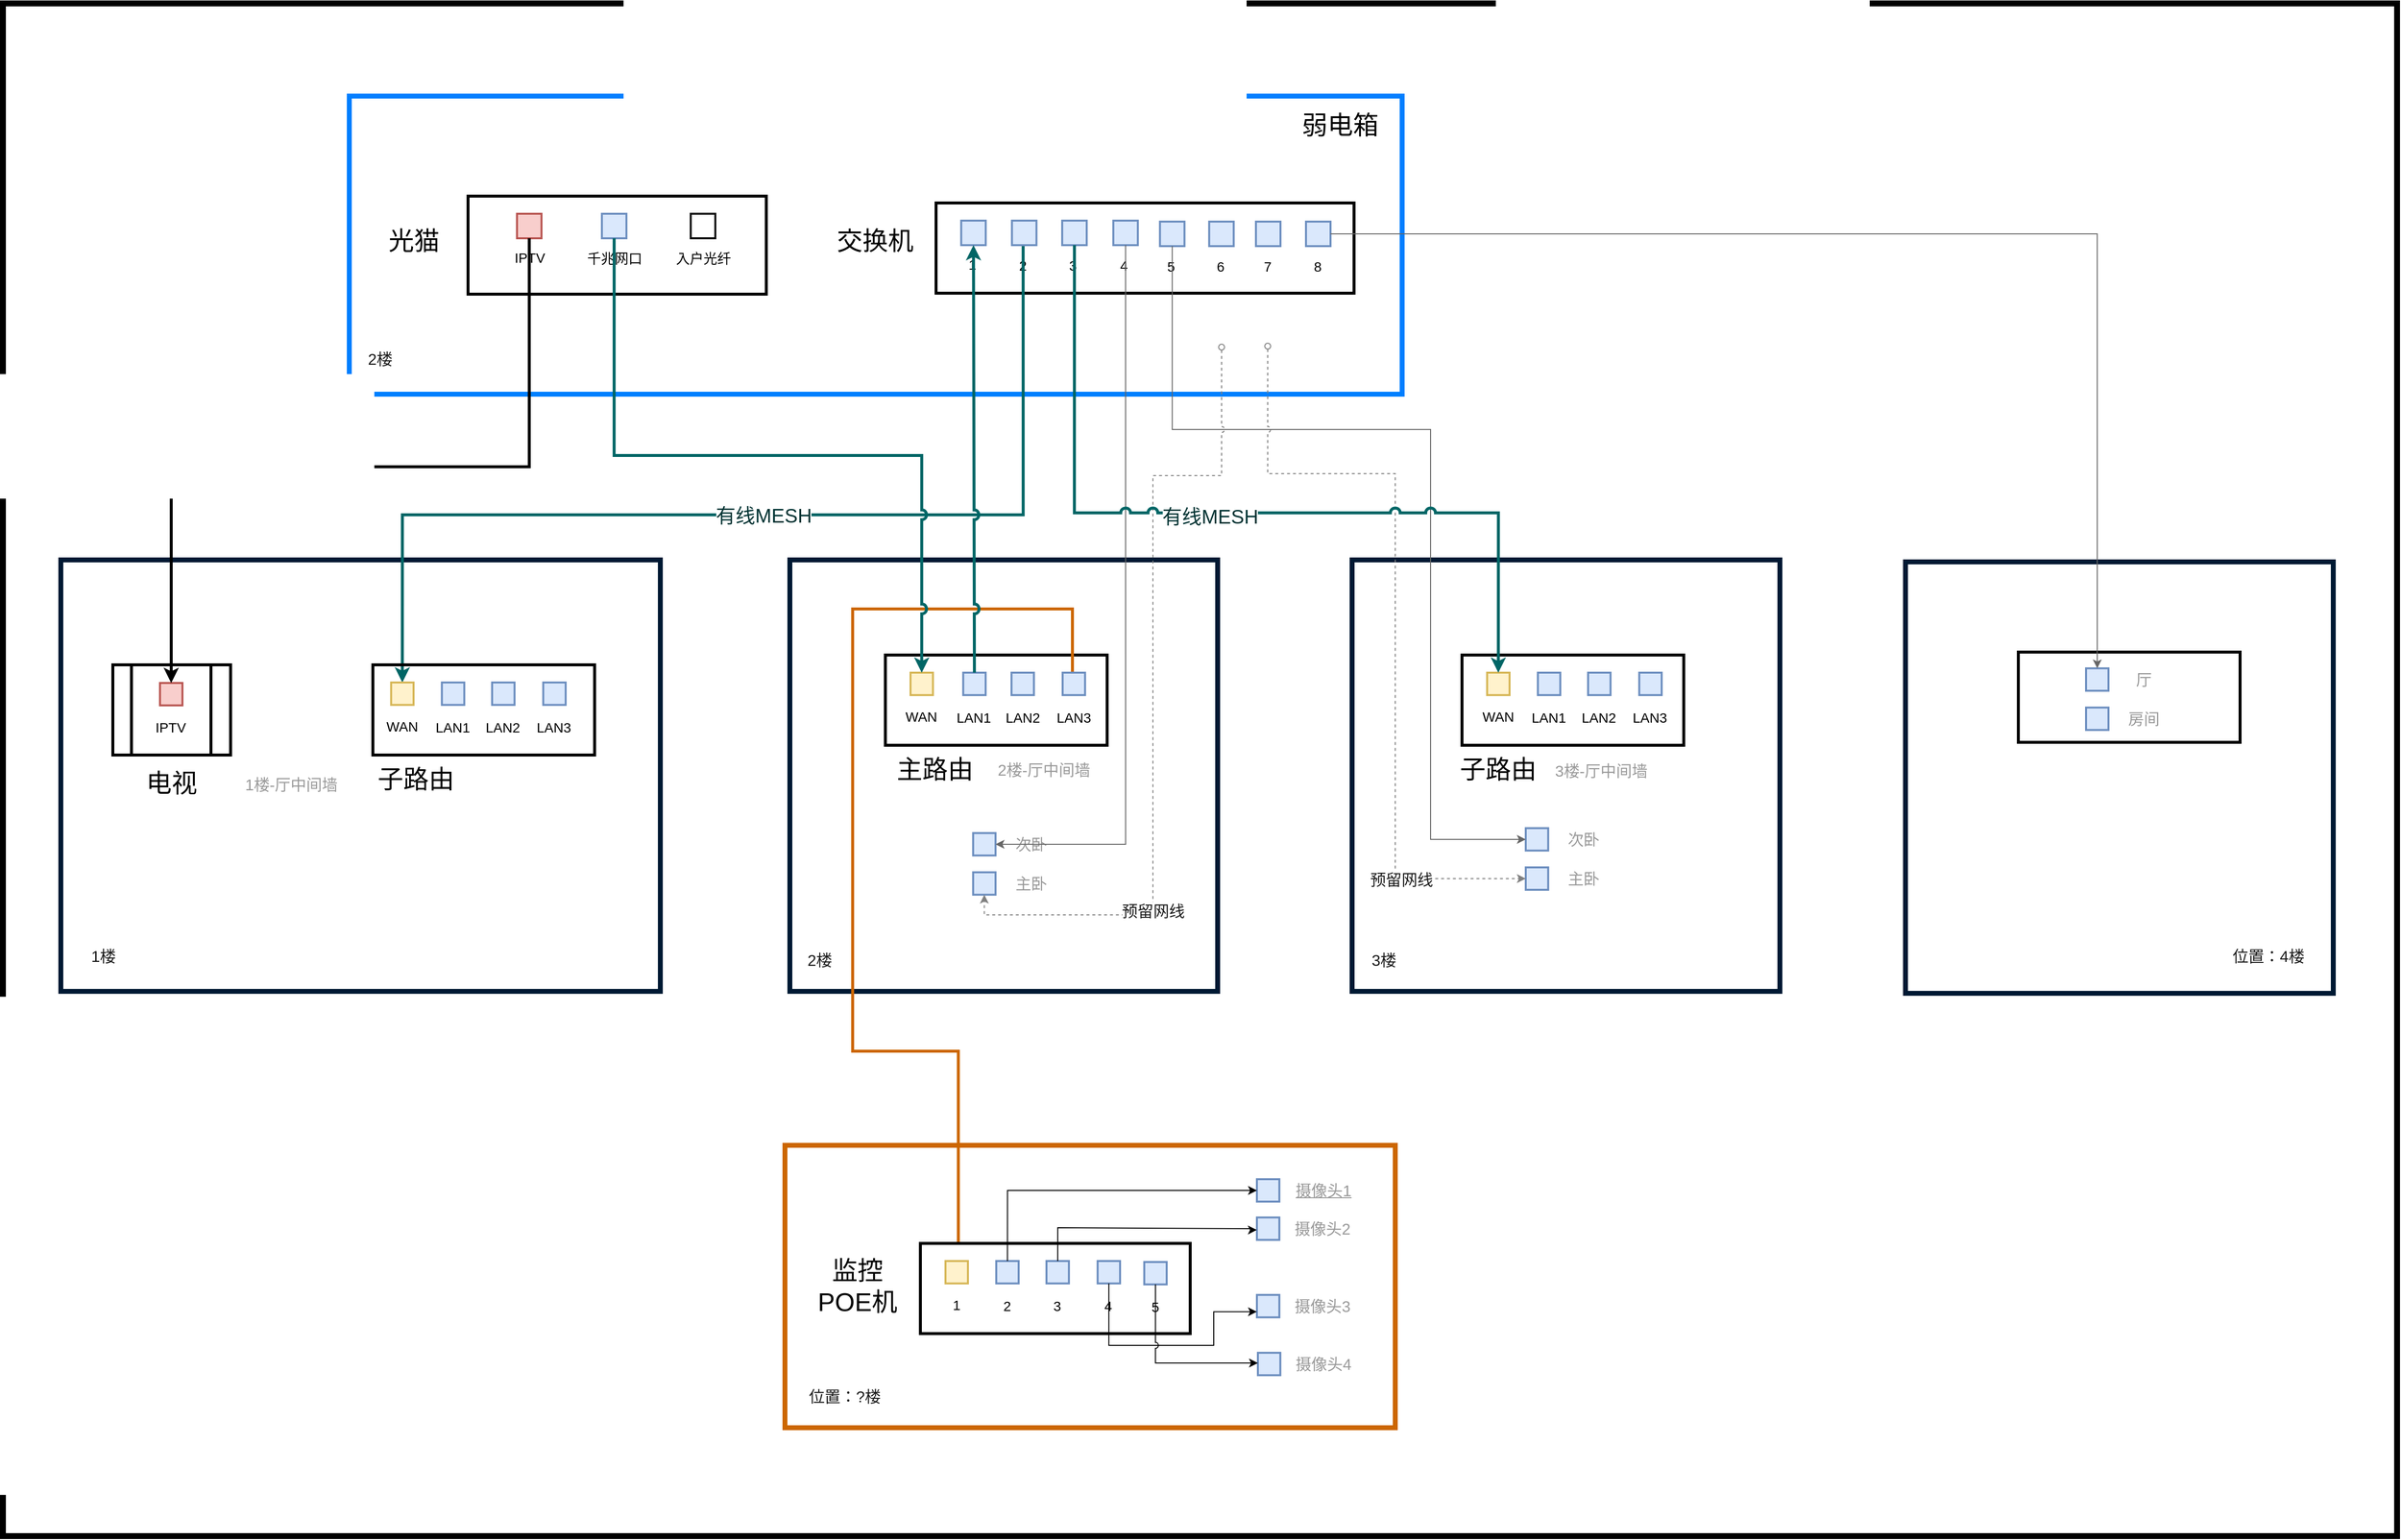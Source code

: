 <mxfile version="20.5.3" type="github" pages="2">
  <diagram id="yOePpK0WHS5oM-WCneks" name="第 1 页">
    <mxGraphModel dx="1462" dy="980" grid="0" gridSize="10" guides="1" tooltips="1" connect="1" arrows="1" fold="1" page="0" pageScale="1" pageWidth="827" pageHeight="583" background="#ffffff" math="0" shadow="0">
      <root>
        <mxCell id="0" />
        <mxCell id="1" parent="0" />
        <mxCell id="fRBaL_yvvA3dBaxHRLd4-285" value="" style="rounded=0;whiteSpace=wrap;html=1;labelBackgroundColor=none;fontSize=20;fontColor=#1A1A1A;strokeColor=#000000;strokeWidth=6;fillColor=none;" parent="1" vertex="1">
          <mxGeometry x="157" y="59.5" width="2440" height="1563" as="geometry" />
        </mxCell>
        <mxCell id="fRBaL_yvvA3dBaxHRLd4-220" value="" style="rounded=0;whiteSpace=wrap;html=1;labelBackgroundColor=none;fontSize=16;strokeColor=#CC6600;strokeWidth=5;fillColor=none;" parent="1" vertex="1">
          <mxGeometry x="954" y="1224" width="622" height="288" as="geometry" />
        </mxCell>
        <mxCell id="fRBaL_yvvA3dBaxHRLd4-265" value="" style="rounded=0;whiteSpace=wrap;html=1;labelBackgroundColor=none;fontSize=16;fontColor=#1A1A1A;strokeColor=#001933;strokeWidth=5;fillColor=none;" parent="1" vertex="1">
          <mxGeometry x="216" y="627" width="611" height="440" as="geometry" />
        </mxCell>
        <mxCell id="fRBaL_yvvA3dBaxHRLd4-22" value="" style="rounded=0;whiteSpace=wrap;html=1;container=0;strokeWidth=3;fillColor=none;" parent="1" vertex="1">
          <mxGeometry x="1056.34" y="724" width="226" height="92" as="geometry" />
        </mxCell>
        <mxCell id="fRBaL_yvvA3dBaxHRLd4-267" value="" style="rounded=0;whiteSpace=wrap;html=1;labelBackgroundColor=none;fontSize=16;fontColor=#1A1A1A;strokeColor=#001933;strokeWidth=5;fillColor=none;" parent="1" vertex="1">
          <mxGeometry x="1532" y="627" width="436" height="440" as="geometry" />
        </mxCell>
        <mxCell id="fRBaL_yvvA3dBaxHRLd4-266" value="" style="rounded=0;whiteSpace=wrap;html=1;labelBackgroundColor=none;fontSize=16;fontColor=#1A1A1A;strokeColor=#001933;strokeWidth=5;fillColor=none;" parent="1" vertex="1">
          <mxGeometry x="959" y="627" width="436" height="440" as="geometry" />
        </mxCell>
        <mxCell id="fRBaL_yvvA3dBaxHRLd4-268" value="" style="rounded=0;whiteSpace=wrap;html=1;labelBackgroundColor=none;fontSize=16;fontColor=#1A1A1A;strokeColor=#001933;strokeWidth=5;fillColor=none;" parent="1" vertex="1">
          <mxGeometry x="2096" y="629" width="436" height="440" as="geometry" />
        </mxCell>
        <mxCell id="fRBaL_yvvA3dBaxHRLd4-231" value="" style="rounded=0;whiteSpace=wrap;html=1;container=0;strokeWidth=3;fontStyle=4;fillColor=none;" parent="1" vertex="1">
          <mxGeometry x="2211" y="721" width="226" height="92" as="geometry" />
        </mxCell>
        <mxCell id="fRBaL_yvvA3dBaxHRLd4-1" value="" style="rounded=0;whiteSpace=wrap;html=1;fontSize=32;strokeWidth=5;strokeColor=#007FFF;container=0;" parent="1" vertex="1">
          <mxGeometry x="510" y="154" width="1073" height="304" as="geometry" />
        </mxCell>
        <mxCell id="fRBaL_yvvA3dBaxHRLd4-18" value="光猫" style="text;html=1;strokeColor=none;fillColor=none;align=center;verticalAlign=middle;whiteSpace=wrap;rounded=0;fontSize=26;" parent="1" vertex="1">
          <mxGeometry x="546" y="287" width="60" height="30" as="geometry" />
        </mxCell>
        <mxCell id="fRBaL_yvvA3dBaxHRLd4-19" value="" style="group;strokeWidth=3;" parent="1" vertex="1" connectable="0">
          <mxGeometry x="631" y="256" width="304" height="100" as="geometry" />
        </mxCell>
        <mxCell id="fRBaL_yvvA3dBaxHRLd4-13" value="" style="rounded=0;whiteSpace=wrap;html=1;strokeWidth=3;" parent="fRBaL_yvvA3dBaxHRLd4-19" vertex="1">
          <mxGeometry width="304" height="100" as="geometry" />
        </mxCell>
        <mxCell id="fRBaL_yvvA3dBaxHRLd4-17" value="" style="group" parent="fRBaL_yvvA3dBaxHRLd4-19" vertex="1" connectable="0">
          <mxGeometry x="18.56" y="18" width="87.65" height="65" as="geometry" />
        </mxCell>
        <mxCell id="fRBaL_yvvA3dBaxHRLd4-2" value="" style="whiteSpace=wrap;html=1;aspect=fixed;fillColor=#f8cecc;strokeColor=#b85450;strokeWidth=2;" parent="fRBaL_yvvA3dBaxHRLd4-17" vertex="1">
          <mxGeometry x="31.326" width="25" height="25" as="geometry" />
        </mxCell>
        <mxCell id="fRBaL_yvvA3dBaxHRLd4-4" value="&lt;font style=&quot;font-size: 14px;&quot;&gt;IPTV&lt;/font&gt;" style="text;html=1;strokeColor=none;fillColor=none;align=center;verticalAlign=middle;whiteSpace=wrap;rounded=0;" parent="fRBaL_yvvA3dBaxHRLd4-17" vertex="1">
          <mxGeometry y="25" width="87.65" height="40" as="geometry" />
        </mxCell>
        <mxCell id="fRBaL_yvvA3dBaxHRLd4-16" value="" style="group" parent="fRBaL_yvvA3dBaxHRLd4-19" vertex="1" connectable="0">
          <mxGeometry x="98.56" y="18" width="100.74" height="66" as="geometry" />
        </mxCell>
        <mxCell id="fRBaL_yvvA3dBaxHRLd4-5" value="&lt;font style=&quot;font-size: 14px;&quot;&gt;千兆网口&lt;/font&gt;" style="text;html=1;strokeColor=none;fillColor=none;align=center;verticalAlign=middle;whiteSpace=wrap;rounded=0;" parent="fRBaL_yvvA3dBaxHRLd4-16" vertex="1">
          <mxGeometry y="26" width="100.74" height="40" as="geometry" />
        </mxCell>
        <mxCell id="fRBaL_yvvA3dBaxHRLd4-3" value="" style="whiteSpace=wrap;html=1;aspect=fixed;fillColor=#dae8fc;strokeColor=#6c8ebf;strokeWidth=2;" parent="fRBaL_yvvA3dBaxHRLd4-16" vertex="1">
          <mxGeometry x="37.867" width="25" height="25" as="geometry" />
        </mxCell>
        <mxCell id="fRBaL_yvvA3dBaxHRLd4-15" value="" style="group" parent="fRBaL_yvvA3dBaxHRLd4-19" vertex="1" connectable="0">
          <mxGeometry x="193.56" y="18" width="91.87" height="69" as="geometry" />
        </mxCell>
        <mxCell id="fRBaL_yvvA3dBaxHRLd4-7" value="" style="whiteSpace=wrap;html=1;aspect=fixed;strokeWidth=2;" parent="fRBaL_yvvA3dBaxHRLd4-15" vertex="1">
          <mxGeometry x="33.439" width="25" height="25" as="geometry" />
        </mxCell>
        <mxCell id="fRBaL_yvvA3dBaxHRLd4-8" value="&lt;font style=&quot;font-size: 14px;&quot;&gt;入户光纤&lt;/font&gt;" style="text;html=1;strokeColor=none;fillColor=none;align=center;verticalAlign=middle;whiteSpace=wrap;rounded=0;" parent="fRBaL_yvvA3dBaxHRLd4-15" vertex="1">
          <mxGeometry y="26" width="91.87" height="40" as="geometry" />
        </mxCell>
        <mxCell id="fRBaL_yvvA3dBaxHRLd4-67" value="弱电箱" style="text;html=1;strokeColor=none;fillColor=none;align=center;verticalAlign=middle;whiteSpace=wrap;rounded=0;fontSize=26;" parent="1" vertex="1">
          <mxGeometry x="1475" y="169" width="90" height="30" as="geometry" />
        </mxCell>
        <mxCell id="fRBaL_yvvA3dBaxHRLd4-85" value="" style="group" parent="1" vertex="1" connectable="0">
          <mxGeometry x="269" y="734" width="120" height="92" as="geometry" />
        </mxCell>
        <mxCell id="fRBaL_yvvA3dBaxHRLd4-69" value="" style="rounded=0;whiteSpace=wrap;html=1;container=0;strokeWidth=3;fillColor=none;" parent="fRBaL_yvvA3dBaxHRLd4-85" vertex="1">
          <mxGeometry width="120" height="92" as="geometry" />
        </mxCell>
        <mxCell id="fRBaL_yvvA3dBaxHRLd4-83" value="" style="rounded=0;whiteSpace=wrap;html=1;container=0;strokeWidth=3;fillColor=none;" parent="fRBaL_yvvA3dBaxHRLd4-85" vertex="1">
          <mxGeometry x="19" width="81" height="92" as="geometry" />
        </mxCell>
        <mxCell id="fRBaL_yvvA3dBaxHRLd4-70" value="" style="group" parent="fRBaL_yvvA3dBaxHRLd4-85" vertex="1" connectable="0">
          <mxGeometry x="34.457" y="18.5" width="50.086" height="65" as="geometry" />
        </mxCell>
        <mxCell id="fRBaL_yvvA3dBaxHRLd4-71" value="" style="whiteSpace=wrap;html=1;aspect=fixed;fillColor=#f8cecc;strokeColor=#b85450;strokeWidth=2;" parent="fRBaL_yvvA3dBaxHRLd4-70" vertex="1">
          <mxGeometry x="13.613" width="22.862" height="22.862" as="geometry" />
        </mxCell>
        <mxCell id="fRBaL_yvvA3dBaxHRLd4-72" value="&lt;font style=&quot;font-size: 14px;&quot;&gt;IPTV&lt;/font&gt;" style="text;html=1;strokeColor=none;fillColor=none;align=center;verticalAlign=middle;whiteSpace=wrap;rounded=0;" parent="fRBaL_yvvA3dBaxHRLd4-70" vertex="1">
          <mxGeometry y="25" width="50.086" height="40" as="geometry" />
        </mxCell>
        <mxCell id="fRBaL_yvvA3dBaxHRLd4-87" value="电视" style="text;html=1;strokeColor=none;fillColor=none;align=center;verticalAlign=middle;whiteSpace=wrap;rounded=0;fontSize=26;" parent="1" vertex="1">
          <mxGeometry x="284" y="840" width="90" height="30" as="geometry" />
        </mxCell>
        <mxCell id="fRBaL_yvvA3dBaxHRLd4-89" value="主路由" style="text;html=1;strokeColor=none;fillColor=none;align=center;verticalAlign=middle;whiteSpace=wrap;rounded=0;fontSize=26;" parent="1" vertex="1">
          <mxGeometry x="1062" y="826" width="90" height="30" as="geometry" />
        </mxCell>
        <mxCell id="fRBaL_yvvA3dBaxHRLd4-90" value="2楼-厅中间墙" style="text;html=1;strokeColor=none;fillColor=none;align=center;verticalAlign=middle;whiteSpace=wrap;rounded=0;fontSize=16;fontColor=#999999;" parent="1" vertex="1">
          <mxGeometry x="1162.6" y="826" width="110" height="30" as="geometry" />
        </mxCell>
        <mxCell id="fRBaL_yvvA3dBaxHRLd4-139" value="2楼" style="text;fontSize=16;fontColor=#1A1A1A;verticalAlign=middle;align=left;whiteSpace=wrap;html=1;labelBackgroundColor=none;" parent="1" vertex="1">
          <mxGeometry x="975.005" y="1014" width="106" height="41" as="geometry" />
        </mxCell>
        <mxCell id="fRBaL_yvvA3dBaxHRLd4-145" value="1楼" style="text;fontSize=16;fontColor=#1A1A1A;verticalAlign=middle;align=left;whiteSpace=wrap;html=1;labelBackgroundColor=none;" parent="1" vertex="1">
          <mxGeometry x="244.995" y="1010" width="106" height="41" as="geometry" />
        </mxCell>
        <mxCell id="fRBaL_yvvA3dBaxHRLd4-146" value="位置：4楼" style="text;fontSize=16;fontColor=#1A1A1A;verticalAlign=middle;align=center;whiteSpace=wrap;html=1;labelBackgroundColor=none;" parent="1" vertex="1">
          <mxGeometry x="2412.995" y="1010" width="106" height="41" as="geometry" />
        </mxCell>
        <mxCell id="fRBaL_yvvA3dBaxHRLd4-148" value="" style="group" parent="1" vertex="1" connectable="0">
          <mxGeometry x="1145.76" y="902" width="84.0" height="70" as="geometry" />
        </mxCell>
        <mxCell id="fRBaL_yvvA3dBaxHRLd4-141" value="" style="group" parent="fRBaL_yvvA3dBaxHRLd4-148" vertex="1" connectable="0">
          <mxGeometry width="84.0" height="30" as="geometry" />
        </mxCell>
        <mxCell id="fRBaL_yvvA3dBaxHRLd4-91" value="次卧" style="text;html=1;strokeColor=none;fillColor=none;align=center;verticalAlign=middle;whiteSpace=wrap;rounded=0;fontSize=16;fontColor=#999999;" parent="fRBaL_yvvA3dBaxHRLd4-141" vertex="1">
          <mxGeometry x="34.0" width="50" height="30" as="geometry" />
        </mxCell>
        <mxCell id="fRBaL_yvvA3dBaxHRLd4-93" value="" style="whiteSpace=wrap;html=1;aspect=fixed;fillColor=#dae8fc;strokeColor=#6c8ebf;strokeWidth=2;" parent="fRBaL_yvvA3dBaxHRLd4-141" vertex="1">
          <mxGeometry y="3.57" width="22.862" height="22.862" as="geometry" />
        </mxCell>
        <mxCell id="fRBaL_yvvA3dBaxHRLd4-142" value="" style="group" parent="fRBaL_yvvA3dBaxHRLd4-148" vertex="1" connectable="0">
          <mxGeometry y="40" width="84.0" height="30" as="geometry" />
        </mxCell>
        <mxCell id="fRBaL_yvvA3dBaxHRLd4-143" value="主卧" style="text;html=1;strokeColor=none;fillColor=none;align=center;verticalAlign=middle;whiteSpace=wrap;rounded=0;fontSize=16;fontColor=#999999;" parent="fRBaL_yvvA3dBaxHRLd4-142" vertex="1">
          <mxGeometry x="34.0" width="50" height="30" as="geometry" />
        </mxCell>
        <mxCell id="fRBaL_yvvA3dBaxHRLd4-144" value="" style="whiteSpace=wrap;html=1;aspect=fixed;fillColor=#dae8fc;strokeColor=#6c8ebf;strokeWidth=2;" parent="fRBaL_yvvA3dBaxHRLd4-142" vertex="1">
          <mxGeometry y="3.57" width="22.862" height="22.862" as="geometry" />
        </mxCell>
        <mxCell id="fRBaL_yvvA3dBaxHRLd4-149" value="" style="group" parent="1" vertex="1" connectable="0">
          <mxGeometry x="1709.0" y="897" width="84.0" height="70" as="geometry" />
        </mxCell>
        <mxCell id="fRBaL_yvvA3dBaxHRLd4-150" value="" style="group" parent="fRBaL_yvvA3dBaxHRLd4-149" vertex="1" connectable="0">
          <mxGeometry width="84.0" height="30" as="geometry" />
        </mxCell>
        <mxCell id="fRBaL_yvvA3dBaxHRLd4-151" value="次卧" style="text;html=1;strokeColor=none;fillColor=none;align=center;verticalAlign=middle;whiteSpace=wrap;rounded=0;fontSize=16;fontColor=#999999;" parent="fRBaL_yvvA3dBaxHRLd4-150" vertex="1">
          <mxGeometry x="34.0" width="50" height="30" as="geometry" />
        </mxCell>
        <mxCell id="fRBaL_yvvA3dBaxHRLd4-152" value="" style="whiteSpace=wrap;html=1;aspect=fixed;fillColor=#dae8fc;strokeColor=#6c8ebf;strokeWidth=2;" parent="fRBaL_yvvA3dBaxHRLd4-150" vertex="1">
          <mxGeometry y="3.57" width="22.862" height="22.862" as="geometry" />
        </mxCell>
        <mxCell id="fRBaL_yvvA3dBaxHRLd4-153" value="" style="group" parent="fRBaL_yvvA3dBaxHRLd4-149" vertex="1" connectable="0">
          <mxGeometry y="40" width="84.0" height="30" as="geometry" />
        </mxCell>
        <mxCell id="fRBaL_yvvA3dBaxHRLd4-154" value="主卧" style="text;html=1;strokeColor=none;fillColor=none;align=center;verticalAlign=middle;whiteSpace=wrap;rounded=0;fontSize=16;fontColor=#999999;" parent="fRBaL_yvvA3dBaxHRLd4-153" vertex="1">
          <mxGeometry x="34.0" width="50" height="30" as="geometry" />
        </mxCell>
        <mxCell id="fRBaL_yvvA3dBaxHRLd4-155" value="" style="whiteSpace=wrap;html=1;aspect=fixed;fillColor=#dae8fc;strokeColor=#6c8ebf;strokeWidth=2;" parent="fRBaL_yvvA3dBaxHRLd4-153" vertex="1">
          <mxGeometry y="3.57" width="22.862" height="22.862" as="geometry" />
        </mxCell>
        <mxCell id="fRBaL_yvvA3dBaxHRLd4-160" value="2楼" style="text;fontSize=16;fontColor=#1A1A1A;verticalAlign=middle;align=left;whiteSpace=wrap;html=1;labelBackgroundColor=none;" parent="1" vertex="1">
          <mxGeometry x="526.995" y="401" width="106" height="41" as="geometry" />
        </mxCell>
        <mxCell id="fRBaL_yvvA3dBaxHRLd4-44" value="" style="rounded=0;whiteSpace=wrap;html=1;container=0;strokeWidth=3;fillColor=none;" parent="1" vertex="1">
          <mxGeometry x="1108" y="263" width="426" height="92" as="geometry" />
        </mxCell>
        <mxCell id="fRBaL_yvvA3dBaxHRLd4-45" value="" style="group" parent="1" vertex="1" connectable="0">
          <mxGeometry x="1120.007" y="281" width="50.086" height="65" as="geometry" />
        </mxCell>
        <mxCell id="fRBaL_yvvA3dBaxHRLd4-46" value="" style="whiteSpace=wrap;html=1;aspect=fixed;fillColor=#dae8fc;strokeColor=#6c8ebf;strokeWidth=2;" parent="fRBaL_yvvA3dBaxHRLd4-45" vertex="1">
          <mxGeometry x="13.613" width="25" height="25" as="geometry" />
        </mxCell>
        <mxCell id="fRBaL_yvvA3dBaxHRLd4-47" value="&lt;font style=&quot;font-size: 14px;&quot;&gt;1&lt;/font&gt;" style="text;html=1;strokeColor=none;fillColor=none;align=center;verticalAlign=middle;whiteSpace=wrap;rounded=0;" parent="fRBaL_yvvA3dBaxHRLd4-45" vertex="1">
          <mxGeometry y="25" width="50.086" height="40" as="geometry" />
        </mxCell>
        <mxCell id="fRBaL_yvvA3dBaxHRLd4-48" value="" style="group" parent="1" vertex="1" connectable="0">
          <mxGeometry x="1172.132" y="281" width="49.254" height="66" as="geometry" />
        </mxCell>
        <mxCell id="fRBaL_yvvA3dBaxHRLd4-49" value="&lt;font style=&quot;font-size: 14px;&quot;&gt;2&lt;/font&gt;" style="text;html=1;strokeColor=none;fillColor=none;align=center;verticalAlign=middle;whiteSpace=wrap;rounded=0;" parent="fRBaL_yvvA3dBaxHRLd4-48" vertex="1">
          <mxGeometry y="26" width="49.254" height="40" as="geometry" />
        </mxCell>
        <mxCell id="fRBaL_yvvA3dBaxHRLd4-50" value="" style="whiteSpace=wrap;html=1;aspect=fixed;fillColor=#dae8fc;strokeColor=#6c8ebf;strokeWidth=2;" parent="fRBaL_yvvA3dBaxHRLd4-48" vertex="1">
          <mxGeometry x="13.193" width="25" height="25" as="geometry" />
        </mxCell>
        <mxCell id="fRBaL_yvvA3dBaxHRLd4-51" value="" style="group" parent="1" vertex="1" connectable="0">
          <mxGeometry x="1223.342" y="281" width="49.254" height="66" as="geometry" />
        </mxCell>
        <mxCell id="fRBaL_yvvA3dBaxHRLd4-52" value="&lt;font style=&quot;font-size: 14px;&quot;&gt;3&lt;/font&gt;" style="text;html=1;strokeColor=none;fillColor=none;align=center;verticalAlign=middle;whiteSpace=wrap;rounded=0;" parent="fRBaL_yvvA3dBaxHRLd4-51" vertex="1">
          <mxGeometry y="26" width="49.254" height="40" as="geometry" />
        </mxCell>
        <mxCell id="fRBaL_yvvA3dBaxHRLd4-53" value="" style="whiteSpace=wrap;html=1;aspect=fixed;fillColor=#dae8fc;strokeColor=#6c8ebf;strokeWidth=2;" parent="fRBaL_yvvA3dBaxHRLd4-51" vertex="1">
          <mxGeometry x="13.193" width="25" height="25" as="geometry" />
        </mxCell>
        <mxCell id="fRBaL_yvvA3dBaxHRLd4-54" value="" style="group" parent="1" vertex="1" connectable="0">
          <mxGeometry x="1275.467" y="281" width="49.254" height="66" as="geometry" />
        </mxCell>
        <mxCell id="fRBaL_yvvA3dBaxHRLd4-55" value="&lt;font style=&quot;font-size: 14px;&quot;&gt;4&lt;/font&gt;" style="text;html=1;strokeColor=none;fillColor=none;align=center;verticalAlign=middle;whiteSpace=wrap;rounded=0;" parent="fRBaL_yvvA3dBaxHRLd4-54" vertex="1">
          <mxGeometry y="26" width="49.254" height="40" as="geometry" />
        </mxCell>
        <mxCell id="fRBaL_yvvA3dBaxHRLd4-56" value="" style="whiteSpace=wrap;html=1;aspect=fixed;fillColor=#dae8fc;strokeColor=#6c8ebf;strokeWidth=2;" parent="fRBaL_yvvA3dBaxHRLd4-54" vertex="1">
          <mxGeometry x="13.193" width="25" height="25" as="geometry" />
        </mxCell>
        <mxCell id="fRBaL_yvvA3dBaxHRLd4-58" value="" style="group" parent="1" vertex="1" connectable="0">
          <mxGeometry x="1322.997" y="282" width="49.254" height="66" as="geometry" />
        </mxCell>
        <mxCell id="fRBaL_yvvA3dBaxHRLd4-59" value="&lt;font style=&quot;font-size: 14px;&quot;&gt;5&lt;/font&gt;" style="text;html=1;strokeColor=none;fillColor=none;align=center;verticalAlign=middle;whiteSpace=wrap;rounded=0;" parent="fRBaL_yvvA3dBaxHRLd4-58" vertex="1">
          <mxGeometry y="26" width="49.254" height="40" as="geometry" />
        </mxCell>
        <mxCell id="fRBaL_yvvA3dBaxHRLd4-60" value="" style="whiteSpace=wrap;html=1;aspect=fixed;fillColor=#dae8fc;strokeColor=#6c8ebf;strokeWidth=2;" parent="fRBaL_yvvA3dBaxHRLd4-58" vertex="1">
          <mxGeometry x="13.193" width="25" height="25" as="geometry" />
        </mxCell>
        <mxCell id="fRBaL_yvvA3dBaxHRLd4-216" value="位置：?楼" style="text;fontSize=16;fontColor=#1A1A1A;verticalAlign=middle;align=center;whiteSpace=wrap;html=1;labelBackgroundColor=none;" parent="1" vertex="1">
          <mxGeometry x="962.345" y="1459" width="106" height="41" as="geometry" />
        </mxCell>
        <mxCell id="fRBaL_yvvA3dBaxHRLd4-217" style="edgeStyle=orthogonalEdgeStyle;rounded=0;orthogonalLoop=1;jettySize=auto;html=1;exitX=0.5;exitY=1;exitDx=0;exitDy=0;entryX=0.5;entryY=0;entryDx=0;entryDy=0;fontSize=16;fontColor=#1A1A1A;jumpStyle=arc;strokeWidth=3;" parent="1" source="fRBaL_yvvA3dBaxHRLd4-2" target="fRBaL_yvvA3dBaxHRLd4-71" edge="1">
          <mxGeometry relative="1" as="geometry">
            <Array as="points">
              <mxPoint x="693" y="532" />
              <mxPoint x="329" y="532" />
            </Array>
          </mxGeometry>
        </mxCell>
        <mxCell id="fRBaL_yvvA3dBaxHRLd4-221" value="3楼-厅中间墙" style="text;html=1;strokeColor=none;fillColor=none;align=center;verticalAlign=middle;whiteSpace=wrap;rounded=0;fontSize=16;fontColor=#999999;" parent="1" vertex="1">
          <mxGeometry x="1731" y="827" width="110" height="30" as="geometry" />
        </mxCell>
        <mxCell id="fRBaL_yvvA3dBaxHRLd4-222" value="1楼-厅中间墙" style="text;html=1;strokeColor=none;fillColor=none;align=center;verticalAlign=middle;whiteSpace=wrap;rounded=0;fontSize=16;fontColor=#999999;" parent="1" vertex="1">
          <mxGeometry x="396" y="841" width="110" height="30" as="geometry" />
        </mxCell>
        <mxCell id="fRBaL_yvvA3dBaxHRLd4-213" value="" style="group" parent="1" vertex="1" connectable="0">
          <mxGeometry x="1372.327" y="282" width="52.312" height="66" as="geometry" />
        </mxCell>
        <mxCell id="fRBaL_yvvA3dBaxHRLd4-214" value="&lt;font style=&quot;font-size: 14px;&quot;&gt;6&lt;/font&gt;" style="text;html=1;strokeColor=none;fillColor=none;align=center;verticalAlign=middle;whiteSpace=wrap;rounded=0;" parent="fRBaL_yvvA3dBaxHRLd4-213" vertex="1">
          <mxGeometry y="26" width="52.312" height="40" as="geometry" />
        </mxCell>
        <mxCell id="fRBaL_yvvA3dBaxHRLd4-215" value="" style="whiteSpace=wrap;html=1;aspect=fixed;fillColor=#dae8fc;strokeColor=#6c8ebf;strokeWidth=2;" parent="fRBaL_yvvA3dBaxHRLd4-213" vertex="1">
          <mxGeometry x="14.012" width="25" height="25" as="geometry" />
        </mxCell>
        <mxCell id="fRBaL_yvvA3dBaxHRLd4-223" value="" style="group" parent="1" vertex="1" connectable="0">
          <mxGeometry x="1419.997" y="282" width="52.312" height="66" as="geometry" />
        </mxCell>
        <mxCell id="fRBaL_yvvA3dBaxHRLd4-224" value="&lt;font style=&quot;font-size: 14px;&quot;&gt;7&lt;/font&gt;" style="text;html=1;strokeColor=none;fillColor=none;align=center;verticalAlign=middle;whiteSpace=wrap;rounded=0;" parent="fRBaL_yvvA3dBaxHRLd4-223" vertex="1">
          <mxGeometry y="26" width="52.312" height="40" as="geometry" />
        </mxCell>
        <mxCell id="fRBaL_yvvA3dBaxHRLd4-225" value="" style="whiteSpace=wrap;html=1;aspect=fixed;fillColor=#dae8fc;strokeColor=#6c8ebf;strokeWidth=2;" parent="fRBaL_yvvA3dBaxHRLd4-223" vertex="1">
          <mxGeometry x="14.012" width="25" height="25" as="geometry" />
        </mxCell>
        <mxCell id="fRBaL_yvvA3dBaxHRLd4-226" value="" style="group" parent="1" vertex="1" connectable="0">
          <mxGeometry x="1470.997" y="282" width="52.312" height="66" as="geometry" />
        </mxCell>
        <mxCell id="fRBaL_yvvA3dBaxHRLd4-227" value="&lt;font style=&quot;font-size: 14px;&quot;&gt;8&lt;/font&gt;" style="text;html=1;strokeColor=none;fillColor=none;align=center;verticalAlign=middle;whiteSpace=wrap;rounded=0;" parent="fRBaL_yvvA3dBaxHRLd4-226" vertex="1">
          <mxGeometry y="26" width="52.312" height="40" as="geometry" />
        </mxCell>
        <mxCell id="fRBaL_yvvA3dBaxHRLd4-228" value="" style="whiteSpace=wrap;html=1;aspect=fixed;fillColor=#dae8fc;strokeColor=#6c8ebf;strokeWidth=2;" parent="fRBaL_yvvA3dBaxHRLd4-226" vertex="1">
          <mxGeometry x="14.012" width="25" height="25" as="geometry" />
        </mxCell>
        <mxCell id="fRBaL_yvvA3dBaxHRLd4-66" value="交换机" style="text;html=1;strokeColor=none;fillColor=none;align=center;verticalAlign=middle;whiteSpace=wrap;rounded=0;fontSize=26;" parent="1" vertex="1">
          <mxGeometry x="1001" y="287" width="90" height="30" as="geometry" />
        </mxCell>
        <mxCell id="fRBaL_yvvA3dBaxHRLd4-253" value="3楼" style="text;fontSize=16;fontColor=#1A1A1A;verticalAlign=middle;align=left;whiteSpace=wrap;html=1;labelBackgroundColor=none;" parent="1" vertex="1">
          <mxGeometry x="1550.005" y="1014" width="106" height="41" as="geometry" />
        </mxCell>
        <mxCell id="fRBaL_yvvA3dBaxHRLd4-256" value="" style="group" parent="1" vertex="1" connectable="0">
          <mxGeometry x="2280.0" y="734" width="84.0" height="70" as="geometry" />
        </mxCell>
        <mxCell id="fRBaL_yvvA3dBaxHRLd4-257" value="" style="group" parent="fRBaL_yvvA3dBaxHRLd4-256" vertex="1" connectable="0">
          <mxGeometry width="84.0" height="30" as="geometry" />
        </mxCell>
        <mxCell id="fRBaL_yvvA3dBaxHRLd4-258" value="厅" style="text;html=1;strokeColor=none;fillColor=none;align=center;verticalAlign=middle;whiteSpace=wrap;rounded=0;fontSize=16;fontColor=#999999;" parent="fRBaL_yvvA3dBaxHRLd4-257" vertex="1">
          <mxGeometry x="34.0" width="50" height="30" as="geometry" />
        </mxCell>
        <mxCell id="fRBaL_yvvA3dBaxHRLd4-259" value="" style="whiteSpace=wrap;html=1;aspect=fixed;fillColor=#dae8fc;strokeColor=#6c8ebf;strokeWidth=2;" parent="fRBaL_yvvA3dBaxHRLd4-257" vertex="1">
          <mxGeometry y="3.57" width="22.862" height="22.862" as="geometry" />
        </mxCell>
        <mxCell id="fRBaL_yvvA3dBaxHRLd4-260" value="" style="group" parent="fRBaL_yvvA3dBaxHRLd4-256" vertex="1" connectable="0">
          <mxGeometry y="40" width="84.0" height="30" as="geometry" />
        </mxCell>
        <mxCell id="fRBaL_yvvA3dBaxHRLd4-261" value="房间" style="text;html=1;strokeColor=none;fillColor=none;align=center;verticalAlign=middle;whiteSpace=wrap;rounded=0;fontSize=16;fontColor=#999999;" parent="fRBaL_yvvA3dBaxHRLd4-260" vertex="1">
          <mxGeometry x="34.0" width="50" height="30" as="geometry" />
        </mxCell>
        <mxCell id="fRBaL_yvvA3dBaxHRLd4-262" value="" style="whiteSpace=wrap;html=1;aspect=fixed;fillColor=#dae8fc;strokeColor=#6c8ebf;strokeWidth=2;" parent="fRBaL_yvvA3dBaxHRLd4-260" vertex="1">
          <mxGeometry y="3.57" width="22.862" height="22.862" as="geometry" />
        </mxCell>
        <mxCell id="fRBaL_yvvA3dBaxHRLd4-273" value="&lt;font color=&quot;#003333&quot; style=&quot;font-size: 20px;&quot;&gt;有线MESH&lt;/font&gt;" style="edgeStyle=orthogonalEdgeStyle;rounded=0;orthogonalLoop=1;jettySize=auto;html=1;entryX=0.5;entryY=0;entryDx=0;entryDy=0;fontSize=16;fontColor=#1A1A1A;exitX=0.5;exitY=0;exitDx=0;exitDy=0;strokeWidth=3;strokeColor=#006666;" parent="1" source="fRBaL_yvvA3dBaxHRLd4-49" target="fRBaL_yvvA3dBaxHRLd4-104" edge="1">
          <mxGeometry relative="1" as="geometry">
            <Array as="points">
              <mxPoint x="1197" y="581" />
              <mxPoint x="564" y="581" />
            </Array>
          </mxGeometry>
        </mxCell>
        <mxCell id="fRBaL_yvvA3dBaxHRLd4-134" value="子路由" style="text;html=1;strokeColor=none;fillColor=none;align=center;verticalAlign=middle;whiteSpace=wrap;rounded=0;fontSize=26;" parent="1" vertex="1">
          <mxGeometry x="1636" y="826" width="90" height="30" as="geometry" />
        </mxCell>
        <mxCell id="fRBaL_yvvA3dBaxHRLd4-115" value="子路由" style="text;html=1;strokeColor=none;fillColor=none;align=center;verticalAlign=middle;whiteSpace=wrap;rounded=0;fontSize=26;" parent="1" vertex="1">
          <mxGeometry x="533" y="836" width="90" height="30" as="geometry" />
        </mxCell>
        <mxCell id="fRBaL_yvvA3dBaxHRLd4-286" style="edgeStyle=orthogonalEdgeStyle;rounded=0;orthogonalLoop=1;jettySize=auto;html=1;exitX=0.5;exitY=1;exitDx=0;exitDy=0;fontSize=20;fontColor=#1A1A1A;strokeColor=#666666;" parent="1" source="fRBaL_yvvA3dBaxHRLd4-56" target="fRBaL_yvvA3dBaxHRLd4-93" edge="1">
          <mxGeometry relative="1" as="geometry">
            <mxPoint x="1168" y="920" as="targetPoint" />
            <Array as="points">
              <mxPoint x="1301" y="917" />
            </Array>
          </mxGeometry>
        </mxCell>
        <mxCell id="fRBaL_yvvA3dBaxHRLd4-288" style="edgeStyle=orthogonalEdgeStyle;rounded=0;orthogonalLoop=1;jettySize=auto;html=1;exitX=0.5;exitY=1;exitDx=0;exitDy=0;entryX=0;entryY=0.5;entryDx=0;entryDy=0;fontSize=20;fontColor=#1A1A1A;strokeColor=#666666;jumpStyle=arc;" parent="1" source="fRBaL_yvvA3dBaxHRLd4-60" target="fRBaL_yvvA3dBaxHRLd4-152" edge="1">
          <mxGeometry relative="1" as="geometry">
            <Array as="points">
              <mxPoint x="1349" y="494" />
              <mxPoint x="1612" y="494" />
              <mxPoint x="1612" y="912" />
            </Array>
          </mxGeometry>
        </mxCell>
        <mxCell id="fRBaL_yvvA3dBaxHRLd4-293" style="edgeStyle=orthogonalEdgeStyle;rounded=0;orthogonalLoop=1;jettySize=auto;html=1;exitX=1;exitY=0.5;exitDx=0;exitDy=0;entryX=0.5;entryY=0;entryDx=0;entryDy=0;fontSize=20;fontColor=#1A1A1A;strokeColor=#666666;jumpStyle=arc;" parent="1" source="fRBaL_yvvA3dBaxHRLd4-228" target="fRBaL_yvvA3dBaxHRLd4-259" edge="1">
          <mxGeometry relative="1" as="geometry" />
        </mxCell>
        <mxCell id="fRBaL_yvvA3dBaxHRLd4-294" style="edgeStyle=orthogonalEdgeStyle;rounded=0;orthogonalLoop=1;jettySize=auto;html=1;exitX=0.5;exitY=0;exitDx=0;exitDy=0;fontSize=20;fontColor=#1A1A1A;strokeColor=#CC6600;jumpStyle=arc;strokeWidth=3;" parent="1" source="fRBaL_yvvA3dBaxHRLd4-40" edge="1">
          <mxGeometry relative="1" as="geometry">
            <mxPoint x="1130.727" y="1340.545" as="targetPoint" />
            <Array as="points">
              <mxPoint x="1247" y="742" />
              <mxPoint x="1247" y="677" />
              <mxPoint x="1023" y="677" />
              <mxPoint x="1023" y="1128" />
              <mxPoint x="1131" y="1128" />
            </Array>
          </mxGeometry>
        </mxCell>
        <mxCell id="fRBaL_yvvA3dBaxHRLd4-296" style="edgeStyle=orthogonalEdgeStyle;rounded=0;orthogonalLoop=1;jettySize=auto;html=1;entryX=0.5;entryY=1;entryDx=0;entryDy=0;fontSize=20;fontColor=#1A1A1A;strokeColor=#808080;dashed=1;startArrow=oval;startFill=0;jumpStyle=arc;" parent="1" target="fRBaL_yvvA3dBaxHRLd4-144" edge="1">
          <mxGeometry relative="1" as="geometry">
            <mxPoint x="1399" y="410" as="sourcePoint" />
            <Array as="points">
              <mxPoint x="1399" y="541" />
              <mxPoint x="1329" y="541" />
              <mxPoint x="1329" y="989" />
              <mxPoint x="1157" y="989" />
            </Array>
          </mxGeometry>
        </mxCell>
        <mxCell id="fRBaL_yvvA3dBaxHRLd4-297" value="预留网线" style="edgeLabel;html=1;align=center;verticalAlign=middle;resizable=0;points=[];fontSize=16;fontColor=#1A1A1A;" parent="fRBaL_yvvA3dBaxHRLd4-296" vertex="1" connectable="0">
          <mxGeometry x="0.037" y="1" relative="1" as="geometry">
            <mxPoint x="-1" y="209" as="offset" />
          </mxGeometry>
        </mxCell>
        <mxCell id="fRBaL_yvvA3dBaxHRLd4-33" value="" style="group" parent="1" vertex="1" connectable="0">
          <mxGeometry x="1068.347" y="742" width="50.086" height="65" as="geometry" />
        </mxCell>
        <mxCell id="fRBaL_yvvA3dBaxHRLd4-24" value="" style="whiteSpace=wrap;html=1;aspect=fixed;fillColor=#fff2cc;strokeColor=#d6b656;strokeWidth=2;" parent="fRBaL_yvvA3dBaxHRLd4-33" vertex="1">
          <mxGeometry x="13.613" width="22.862" height="22.862" as="geometry" />
        </mxCell>
        <mxCell id="fRBaL_yvvA3dBaxHRLd4-25" value="&lt;font style=&quot;font-size: 14px;&quot;&gt;WAN&lt;/font&gt;" style="text;html=1;strokeColor=none;fillColor=none;align=center;verticalAlign=middle;whiteSpace=wrap;rounded=0;" parent="fRBaL_yvvA3dBaxHRLd4-33" vertex="1">
          <mxGeometry y="25" width="50.086" height="40" as="geometry" />
        </mxCell>
        <mxCell id="fRBaL_yvvA3dBaxHRLd4-34" value="" style="group" parent="1" vertex="1" connectable="0">
          <mxGeometry x="1122.472" y="742" width="49.254" height="66" as="geometry" />
        </mxCell>
        <mxCell id="fRBaL_yvvA3dBaxHRLd4-27" value="&lt;font style=&quot;font-size: 14px;&quot;&gt;LAN1&lt;/font&gt;" style="text;html=1;strokeColor=none;fillColor=none;align=center;verticalAlign=middle;whiteSpace=wrap;rounded=0;" parent="fRBaL_yvvA3dBaxHRLd4-34" vertex="1">
          <mxGeometry y="26" width="49.254" height="40" as="geometry" />
        </mxCell>
        <mxCell id="fRBaL_yvvA3dBaxHRLd4-28" value="" style="whiteSpace=wrap;html=1;aspect=fixed;fillColor=#dae8fc;strokeColor=#6c8ebf;strokeWidth=2;" parent="fRBaL_yvvA3dBaxHRLd4-34" vertex="1">
          <mxGeometry x="13.193" width="22.862" height="22.862" as="geometry" />
        </mxCell>
        <mxCell id="fRBaL_yvvA3dBaxHRLd4-35" value="" style="group" parent="1" vertex="1" connectable="0">
          <mxGeometry x="1171.682" y="742" width="49.254" height="66" as="geometry" />
        </mxCell>
        <mxCell id="fRBaL_yvvA3dBaxHRLd4-36" value="&lt;font style=&quot;font-size: 14px;&quot;&gt;LAN2&lt;/font&gt;" style="text;html=1;strokeColor=none;fillColor=none;align=center;verticalAlign=middle;whiteSpace=wrap;rounded=0;" parent="fRBaL_yvvA3dBaxHRLd4-35" vertex="1">
          <mxGeometry y="26" width="49.254" height="40" as="geometry" />
        </mxCell>
        <mxCell id="fRBaL_yvvA3dBaxHRLd4-37" value="" style="whiteSpace=wrap;html=1;aspect=fixed;fillColor=#dae8fc;strokeColor=#6c8ebf;strokeWidth=2;" parent="fRBaL_yvvA3dBaxHRLd4-35" vertex="1">
          <mxGeometry x="13.193" width="22.862" height="22.862" as="geometry" />
        </mxCell>
        <mxCell id="fRBaL_yvvA3dBaxHRLd4-38" value="" style="group" parent="1" vertex="1" connectable="0">
          <mxGeometry x="1223.807" y="742" width="49.254" height="66" as="geometry" />
        </mxCell>
        <mxCell id="fRBaL_yvvA3dBaxHRLd4-39" value="&lt;font style=&quot;font-size: 14px;&quot;&gt;LAN3&lt;/font&gt;" style="text;html=1;strokeColor=none;fillColor=none;align=center;verticalAlign=middle;whiteSpace=wrap;rounded=0;" parent="fRBaL_yvvA3dBaxHRLd4-38" vertex="1">
          <mxGeometry y="26" width="49.254" height="40" as="geometry" />
        </mxCell>
        <mxCell id="fRBaL_yvvA3dBaxHRLd4-40" value="" style="whiteSpace=wrap;html=1;aspect=fixed;fillColor=#dae8fc;strokeColor=#6c8ebf;strokeWidth=2;" parent="fRBaL_yvvA3dBaxHRLd4-38" vertex="1">
          <mxGeometry x="13.193" width="22.862" height="22.862" as="geometry" />
        </mxCell>
        <mxCell id="fRBaL_yvvA3dBaxHRLd4-270" style="edgeStyle=orthogonalEdgeStyle;rounded=0;orthogonalLoop=1;jettySize=auto;html=1;exitX=0.5;exitY=1;exitDx=0;exitDy=0;entryX=0.5;entryY=0;entryDx=0;entryDy=0;fontSize=16;fontColor=#1A1A1A;strokeWidth=3;strokeColor=#006666;jumpStyle=arc;" parent="1" source="fRBaL_yvvA3dBaxHRLd4-3" target="fRBaL_yvvA3dBaxHRLd4-24" edge="1">
          <mxGeometry relative="1" as="geometry" />
        </mxCell>
        <mxCell id="fRBaL_yvvA3dBaxHRLd4-289" style="edgeStyle=orthogonalEdgeStyle;rounded=0;orthogonalLoop=1;jettySize=auto;html=1;exitX=0.5;exitY=0;exitDx=0;exitDy=0;entryX=0.5;entryY=1;entryDx=0;entryDy=0;fontSize=20;fontColor=#1A1A1A;strokeColor=#006666;strokeWidth=3;jumpStyle=arc;" parent="1" source="fRBaL_yvvA3dBaxHRLd4-28" target="fRBaL_yvvA3dBaxHRLd4-46" edge="1">
          <mxGeometry relative="1" as="geometry">
            <Array as="points">
              <mxPoint x="1146" y="742" />
            </Array>
          </mxGeometry>
        </mxCell>
        <mxCell id="fRBaL_yvvA3dBaxHRLd4-298" style="edgeStyle=orthogonalEdgeStyle;rounded=0;orthogonalLoop=1;jettySize=auto;html=1;entryX=0;entryY=0.5;entryDx=0;entryDy=0;dashed=1;fontSize=20;fontColor=#1A1A1A;startArrow=oval;startFill=0;strokeColor=#808080;jumpStyle=arc;" parent="1" target="fRBaL_yvvA3dBaxHRLd4-155" edge="1">
          <mxGeometry relative="1" as="geometry">
            <mxPoint x="1446" y="409" as="sourcePoint" />
            <Array as="points">
              <mxPoint x="1446" y="539" />
              <mxPoint x="1576" y="539" />
              <mxPoint x="1576" y="952" />
            </Array>
          </mxGeometry>
        </mxCell>
        <mxCell id="fRBaL_yvvA3dBaxHRLd4-299" value="预留网线" style="edgeLabel;html=1;align=center;verticalAlign=middle;resizable=0;points=[];fontSize=16;fontColor=#1A1A1A;" parent="fRBaL_yvvA3dBaxHRLd4-298" vertex="1" connectable="0">
          <mxGeometry x="0.686" y="-1" relative="1" as="geometry">
            <mxPoint x="-1" as="offset" />
          </mxGeometry>
        </mxCell>
        <mxCell id="fRBaL_yvvA3dBaxHRLd4-121" value="" style="rounded=0;whiteSpace=wrap;html=1;container=0;strokeWidth=3;fillColor=none;" parent="1" vertex="1">
          <mxGeometry x="1644" y="724" width="226" height="92" as="geometry" />
        </mxCell>
        <mxCell id="fRBaL_yvvA3dBaxHRLd4-122" value="" style="group" parent="1" vertex="1" connectable="0">
          <mxGeometry x="1656.007" y="742" width="50.086" height="65" as="geometry" />
        </mxCell>
        <mxCell id="fRBaL_yvvA3dBaxHRLd4-123" value="" style="whiteSpace=wrap;html=1;aspect=fixed;fillColor=#fff2cc;strokeColor=#d6b656;strokeWidth=2;" parent="fRBaL_yvvA3dBaxHRLd4-122" vertex="1">
          <mxGeometry x="13.613" width="22.862" height="22.862" as="geometry" />
        </mxCell>
        <mxCell id="fRBaL_yvvA3dBaxHRLd4-124" value="&lt;font style=&quot;font-size: 14px;&quot;&gt;WAN&lt;/font&gt;" style="text;html=1;strokeColor=none;fillColor=none;align=center;verticalAlign=middle;whiteSpace=wrap;rounded=0;" parent="fRBaL_yvvA3dBaxHRLd4-122" vertex="1">
          <mxGeometry y="25" width="50.086" height="40" as="geometry" />
        </mxCell>
        <mxCell id="fRBaL_yvvA3dBaxHRLd4-125" value="" style="group" parent="1" vertex="1" connectable="0">
          <mxGeometry x="1708.132" y="742" width="49.254" height="66" as="geometry" />
        </mxCell>
        <mxCell id="fRBaL_yvvA3dBaxHRLd4-126" value="&lt;font style=&quot;font-size: 14px;&quot;&gt;LAN1&lt;/font&gt;" style="text;html=1;strokeColor=none;fillColor=none;align=center;verticalAlign=middle;whiteSpace=wrap;rounded=0;" parent="fRBaL_yvvA3dBaxHRLd4-125" vertex="1">
          <mxGeometry y="26" width="49.254" height="40" as="geometry" />
        </mxCell>
        <mxCell id="fRBaL_yvvA3dBaxHRLd4-127" value="" style="whiteSpace=wrap;html=1;aspect=fixed;fillColor=#dae8fc;strokeColor=#6c8ebf;strokeWidth=2;" parent="fRBaL_yvvA3dBaxHRLd4-125" vertex="1">
          <mxGeometry x="13.193" width="22.862" height="22.862" as="geometry" />
        </mxCell>
        <mxCell id="fRBaL_yvvA3dBaxHRLd4-128" value="" style="group" parent="1" vertex="1" connectable="0">
          <mxGeometry x="1759.342" y="742" width="49.254" height="66" as="geometry" />
        </mxCell>
        <mxCell id="fRBaL_yvvA3dBaxHRLd4-129" value="&lt;font style=&quot;font-size: 14px;&quot;&gt;LAN2&lt;/font&gt;" style="text;html=1;strokeColor=none;fillColor=none;align=center;verticalAlign=middle;whiteSpace=wrap;rounded=0;" parent="fRBaL_yvvA3dBaxHRLd4-128" vertex="1">
          <mxGeometry y="26" width="49.254" height="40" as="geometry" />
        </mxCell>
        <mxCell id="fRBaL_yvvA3dBaxHRLd4-130" value="" style="whiteSpace=wrap;html=1;aspect=fixed;fillColor=#dae8fc;strokeColor=#6c8ebf;strokeWidth=2;" parent="fRBaL_yvvA3dBaxHRLd4-128" vertex="1">
          <mxGeometry x="13.193" width="22.862" height="22.862" as="geometry" />
        </mxCell>
        <mxCell id="fRBaL_yvvA3dBaxHRLd4-131" value="" style="group" parent="1" vertex="1" connectable="0">
          <mxGeometry x="1811.467" y="742" width="49.254" height="66" as="geometry" />
        </mxCell>
        <mxCell id="fRBaL_yvvA3dBaxHRLd4-132" value="&lt;font style=&quot;font-size: 14px;&quot;&gt;LAN3&lt;/font&gt;" style="text;html=1;strokeColor=none;fillColor=none;align=center;verticalAlign=middle;whiteSpace=wrap;rounded=0;" parent="fRBaL_yvvA3dBaxHRLd4-131" vertex="1">
          <mxGeometry y="26" width="49.254" height="40" as="geometry" />
        </mxCell>
        <mxCell id="fRBaL_yvvA3dBaxHRLd4-133" value="" style="whiteSpace=wrap;html=1;aspect=fixed;fillColor=#dae8fc;strokeColor=#6c8ebf;strokeWidth=2;" parent="fRBaL_yvvA3dBaxHRLd4-131" vertex="1">
          <mxGeometry x="13.193" width="22.862" height="22.862" as="geometry" />
        </mxCell>
        <mxCell id="fRBaL_yvvA3dBaxHRLd4-274" style="edgeStyle=orthogonalEdgeStyle;rounded=0;orthogonalLoop=1;jettySize=auto;html=1;exitX=0.5;exitY=1;exitDx=0;exitDy=0;entryX=0.5;entryY=0;entryDx=0;entryDy=0;fontSize=16;fontColor=#1A1A1A;strokeWidth=3;strokeColor=#006666;jumpStyle=arc;" parent="1" source="fRBaL_yvvA3dBaxHRLd4-53" target="fRBaL_yvvA3dBaxHRLd4-123" edge="1">
          <mxGeometry relative="1" as="geometry">
            <Array as="points">
              <mxPoint x="1249" y="579" />
              <mxPoint x="1681" y="579" />
            </Array>
          </mxGeometry>
        </mxCell>
        <mxCell id="fRBaL_yvvA3dBaxHRLd4-284" value="有线MESH" style="edgeLabel;html=1;align=center;verticalAlign=middle;resizable=0;points=[];fontSize=20;fontColor=#003333;" parent="fRBaL_yvvA3dBaxHRLd4-274" vertex="1" connectable="0">
          <mxGeometry x="-0.056" y="-3" relative="1" as="geometry">
            <mxPoint x="1" as="offset" />
          </mxGeometry>
        </mxCell>
        <mxCell id="fRBaL_yvvA3dBaxHRLd4-102" value="" style="rounded=0;whiteSpace=wrap;html=1;container=0;strokeWidth=3;fillColor=none;" parent="1" vertex="1">
          <mxGeometry x="534" y="734" width="226" height="92" as="geometry" />
        </mxCell>
        <mxCell id="fRBaL_yvvA3dBaxHRLd4-103" value="" style="group" parent="1" vertex="1" connectable="0">
          <mxGeometry x="539.007" y="752" width="50.086" height="65" as="geometry" />
        </mxCell>
        <mxCell id="fRBaL_yvvA3dBaxHRLd4-104" value="" style="whiteSpace=wrap;html=1;aspect=fixed;fillColor=#fff2cc;strokeColor=#d6b656;strokeWidth=2;" parent="fRBaL_yvvA3dBaxHRLd4-103" vertex="1">
          <mxGeometry x="13.613" width="22.862" height="22.862" as="geometry" />
        </mxCell>
        <mxCell id="fRBaL_yvvA3dBaxHRLd4-105" value="&lt;font style=&quot;font-size: 14px;&quot;&gt;WAN&lt;/font&gt;" style="text;html=1;strokeColor=none;fillColor=none;align=center;verticalAlign=middle;whiteSpace=wrap;rounded=0;" parent="fRBaL_yvvA3dBaxHRLd4-103" vertex="1">
          <mxGeometry y="25" width="50.086" height="40" as="geometry" />
        </mxCell>
        <mxCell id="fRBaL_yvvA3dBaxHRLd4-106" value="" style="group" parent="1" vertex="1" connectable="0">
          <mxGeometry x="591.132" y="752" width="49.254" height="66" as="geometry" />
        </mxCell>
        <mxCell id="fRBaL_yvvA3dBaxHRLd4-107" value="&lt;font style=&quot;font-size: 14px;&quot;&gt;LAN1&lt;/font&gt;" style="text;html=1;strokeColor=none;fillColor=none;align=center;verticalAlign=middle;whiteSpace=wrap;rounded=0;" parent="fRBaL_yvvA3dBaxHRLd4-106" vertex="1">
          <mxGeometry y="26" width="49.254" height="40" as="geometry" />
        </mxCell>
        <mxCell id="fRBaL_yvvA3dBaxHRLd4-108" value="" style="whiteSpace=wrap;html=1;aspect=fixed;fillColor=#dae8fc;strokeColor=#6c8ebf;strokeWidth=2;" parent="fRBaL_yvvA3dBaxHRLd4-106" vertex="1">
          <mxGeometry x="13.193" width="22.862" height="22.862" as="geometry" />
        </mxCell>
        <mxCell id="fRBaL_yvvA3dBaxHRLd4-109" value="" style="group" parent="1" vertex="1" connectable="0">
          <mxGeometry x="642.342" y="752" width="49.254" height="66" as="geometry" />
        </mxCell>
        <mxCell id="fRBaL_yvvA3dBaxHRLd4-110" value="&lt;font style=&quot;font-size: 14px;&quot;&gt;LAN2&lt;/font&gt;" style="text;html=1;strokeColor=none;fillColor=none;align=center;verticalAlign=middle;whiteSpace=wrap;rounded=0;" parent="fRBaL_yvvA3dBaxHRLd4-109" vertex="1">
          <mxGeometry y="26" width="49.254" height="40" as="geometry" />
        </mxCell>
        <mxCell id="fRBaL_yvvA3dBaxHRLd4-111" value="" style="whiteSpace=wrap;html=1;aspect=fixed;fillColor=#dae8fc;strokeColor=#6c8ebf;strokeWidth=2;" parent="fRBaL_yvvA3dBaxHRLd4-109" vertex="1">
          <mxGeometry x="13.193" width="22.862" height="22.862" as="geometry" />
        </mxCell>
        <mxCell id="fRBaL_yvvA3dBaxHRLd4-112" value="" style="group" parent="1" vertex="1" connectable="0">
          <mxGeometry x="694.467" y="752" width="49.254" height="66" as="geometry" />
        </mxCell>
        <mxCell id="fRBaL_yvvA3dBaxHRLd4-113" value="&lt;font style=&quot;font-size: 14px;&quot;&gt;LAN3&lt;/font&gt;" style="text;html=1;strokeColor=none;fillColor=none;align=center;verticalAlign=middle;whiteSpace=wrap;rounded=0;" parent="fRBaL_yvvA3dBaxHRLd4-112" vertex="1">
          <mxGeometry y="26" width="49.254" height="40" as="geometry" />
        </mxCell>
        <mxCell id="fRBaL_yvvA3dBaxHRLd4-114" value="" style="whiteSpace=wrap;html=1;aspect=fixed;fillColor=#dae8fc;strokeColor=#6c8ebf;strokeWidth=2;" parent="fRBaL_yvvA3dBaxHRLd4-112" vertex="1">
          <mxGeometry x="13.193" width="22.862" height="22.862" as="geometry" />
        </mxCell>
        <mxCell id="fRBaL_yvvA3dBaxHRLd4-184" value="" style="group" parent="1" vertex="1" connectable="0">
          <mxGeometry x="1435.0" y="1294" width="100.0" height="30" as="geometry" />
        </mxCell>
        <mxCell id="fRBaL_yvvA3dBaxHRLd4-182" value="摄像头2" style="text;html=1;strokeColor=none;fillColor=none;align=center;verticalAlign=middle;whiteSpace=wrap;rounded=0;fontSize=16;fontColor=#999999;" parent="fRBaL_yvvA3dBaxHRLd4-184" vertex="1">
          <mxGeometry x="34.0" width="66" height="30" as="geometry" />
        </mxCell>
        <mxCell id="fRBaL_yvvA3dBaxHRLd4-183" value="" style="whiteSpace=wrap;html=1;aspect=fixed;fillColor=#dae8fc;strokeColor=#6c8ebf;strokeWidth=2;" parent="fRBaL_yvvA3dBaxHRLd4-184" vertex="1">
          <mxGeometry y="3.57" width="22.862" height="22.862" as="geometry" />
        </mxCell>
        <mxCell id="fRBaL_yvvA3dBaxHRLd4-185" value="" style="group" parent="1" vertex="1" connectable="0">
          <mxGeometry x="1435.0" y="1373" width="100.0" height="30" as="geometry" />
        </mxCell>
        <mxCell id="fRBaL_yvvA3dBaxHRLd4-186" value="摄像头3" style="text;html=1;strokeColor=none;fillColor=none;align=center;verticalAlign=middle;whiteSpace=wrap;rounded=0;fontSize=16;fontColor=#999999;" parent="fRBaL_yvvA3dBaxHRLd4-185" vertex="1">
          <mxGeometry x="34.0" width="66" height="30" as="geometry" />
        </mxCell>
        <mxCell id="fRBaL_yvvA3dBaxHRLd4-187" value="" style="whiteSpace=wrap;html=1;aspect=fixed;fillColor=#dae8fc;strokeColor=#6c8ebf;strokeWidth=2;" parent="fRBaL_yvvA3dBaxHRLd4-185" vertex="1">
          <mxGeometry y="3.57" width="22.862" height="22.862" as="geometry" />
        </mxCell>
        <mxCell id="fRBaL_yvvA3dBaxHRLd4-188" value="" style="group" parent="1" vertex="1" connectable="0">
          <mxGeometry x="1436.0" y="1432" width="100.0" height="30" as="geometry" />
        </mxCell>
        <mxCell id="fRBaL_yvvA3dBaxHRLd4-189" value="摄像头4" style="text;html=1;strokeColor=none;fillColor=none;align=center;verticalAlign=middle;whiteSpace=wrap;rounded=0;fontSize=16;fontColor=#999999;" parent="fRBaL_yvvA3dBaxHRLd4-188" vertex="1">
          <mxGeometry x="34.0" width="66" height="30" as="geometry" />
        </mxCell>
        <mxCell id="fRBaL_yvvA3dBaxHRLd4-190" value="" style="whiteSpace=wrap;html=1;aspect=fixed;fillColor=#dae8fc;strokeColor=#6c8ebf;strokeWidth=2;" parent="fRBaL_yvvA3dBaxHRLd4-188" vertex="1">
          <mxGeometry y="3.57" width="22.862" height="22.862" as="geometry" />
        </mxCell>
        <mxCell id="fRBaL_yvvA3dBaxHRLd4-194" value="监控POE机" style="text;html=1;strokeColor=none;fillColor=none;align=center;verticalAlign=middle;whiteSpace=wrap;rounded=0;fontSize=26;" parent="1" vertex="1">
          <mxGeometry x="983" y="1335" width="90" height="66" as="geometry" />
        </mxCell>
        <mxCell id="fRBaL_yvvA3dBaxHRLd4-195" value="" style="group" parent="1" vertex="1" connectable="0">
          <mxGeometry x="1092" y="1324" width="275" height="92" as="geometry" />
        </mxCell>
        <mxCell id="fRBaL_yvvA3dBaxHRLd4-196" value="" style="rounded=0;whiteSpace=wrap;html=1;container=0;strokeWidth=3;" parent="fRBaL_yvvA3dBaxHRLd4-195" vertex="1">
          <mxGeometry width="275" height="92" as="geometry" />
        </mxCell>
        <mxCell id="fRBaL_yvvA3dBaxHRLd4-197" value="" style="group" parent="fRBaL_yvvA3dBaxHRLd4-195" vertex="1" connectable="0">
          <mxGeometry x="12.007" y="18" width="50.086" height="65" as="geometry" />
        </mxCell>
        <mxCell id="fRBaL_yvvA3dBaxHRLd4-198" value="" style="whiteSpace=wrap;html=1;aspect=fixed;fillColor=#fff2cc;strokeColor=#d6b656;strokeWidth=2;" parent="fRBaL_yvvA3dBaxHRLd4-197" vertex="1">
          <mxGeometry x="13.613" width="22.862" height="22.862" as="geometry" />
        </mxCell>
        <mxCell id="fRBaL_yvvA3dBaxHRLd4-199" value="&lt;span style=&quot;font-size: 14px;&quot;&gt;1&lt;/span&gt;" style="text;html=1;strokeColor=none;fillColor=none;align=center;verticalAlign=middle;whiteSpace=wrap;rounded=0;" parent="fRBaL_yvvA3dBaxHRLd4-197" vertex="1">
          <mxGeometry y="25" width="50.086" height="40" as="geometry" />
        </mxCell>
        <mxCell id="fRBaL_yvvA3dBaxHRLd4-200" value="" style="group" parent="fRBaL_yvvA3dBaxHRLd4-195" vertex="1" connectable="0">
          <mxGeometry x="64.132" y="18" width="49.254" height="66" as="geometry" />
        </mxCell>
        <mxCell id="fRBaL_yvvA3dBaxHRLd4-201" value="&lt;font style=&quot;font-size: 14px;&quot;&gt;2&lt;/font&gt;" style="text;html=1;strokeColor=none;fillColor=none;align=center;verticalAlign=middle;whiteSpace=wrap;rounded=0;" parent="fRBaL_yvvA3dBaxHRLd4-200" vertex="1">
          <mxGeometry y="26" width="49.254" height="40" as="geometry" />
        </mxCell>
        <mxCell id="fRBaL_yvvA3dBaxHRLd4-202" value="" style="whiteSpace=wrap;html=1;aspect=fixed;fillColor=#dae8fc;strokeColor=#6c8ebf;strokeWidth=2;" parent="fRBaL_yvvA3dBaxHRLd4-200" vertex="1">
          <mxGeometry x="13.193" width="22.862" height="22.862" as="geometry" />
        </mxCell>
        <mxCell id="fRBaL_yvvA3dBaxHRLd4-203" value="" style="group" parent="fRBaL_yvvA3dBaxHRLd4-195" vertex="1" connectable="0">
          <mxGeometry x="115.342" y="18" width="49.254" height="66" as="geometry" />
        </mxCell>
        <mxCell id="fRBaL_yvvA3dBaxHRLd4-204" value="&lt;font style=&quot;font-size: 14px;&quot;&gt;3&lt;/font&gt;" style="text;html=1;strokeColor=none;fillColor=none;align=center;verticalAlign=middle;whiteSpace=wrap;rounded=0;" parent="fRBaL_yvvA3dBaxHRLd4-203" vertex="1">
          <mxGeometry y="26" width="49.254" height="40" as="geometry" />
        </mxCell>
        <mxCell id="fRBaL_yvvA3dBaxHRLd4-205" value="" style="whiteSpace=wrap;html=1;aspect=fixed;fillColor=#dae8fc;strokeColor=#6c8ebf;strokeWidth=2;" parent="fRBaL_yvvA3dBaxHRLd4-203" vertex="1">
          <mxGeometry x="13.193" width="22.862" height="22.862" as="geometry" />
        </mxCell>
        <mxCell id="fRBaL_yvvA3dBaxHRLd4-206" value="" style="group" parent="fRBaL_yvvA3dBaxHRLd4-195" vertex="1" connectable="0">
          <mxGeometry x="167.467" y="18" width="49.254" height="66" as="geometry" />
        </mxCell>
        <mxCell id="fRBaL_yvvA3dBaxHRLd4-207" value="&lt;font style=&quot;font-size: 14px;&quot;&gt;4&lt;/font&gt;" style="text;html=1;strokeColor=none;fillColor=none;align=center;verticalAlign=middle;whiteSpace=wrap;rounded=0;" parent="fRBaL_yvvA3dBaxHRLd4-206" vertex="1">
          <mxGeometry y="26" width="49.254" height="40" as="geometry" />
        </mxCell>
        <mxCell id="fRBaL_yvvA3dBaxHRLd4-208" value="" style="whiteSpace=wrap;html=1;aspect=fixed;fillColor=#dae8fc;strokeColor=#6c8ebf;strokeWidth=2;" parent="fRBaL_yvvA3dBaxHRLd4-206" vertex="1">
          <mxGeometry x="13.193" width="22.862" height="22.862" as="geometry" />
        </mxCell>
        <mxCell id="fRBaL_yvvA3dBaxHRLd4-209" value="" style="group" parent="fRBaL_yvvA3dBaxHRLd4-195" vertex="1" connectable="0">
          <mxGeometry x="214.997" y="19" width="49.254" height="66" as="geometry" />
        </mxCell>
        <mxCell id="fRBaL_yvvA3dBaxHRLd4-210" value="&lt;font style=&quot;font-size: 14px;&quot;&gt;5&lt;/font&gt;" style="text;html=1;strokeColor=none;fillColor=none;align=center;verticalAlign=middle;whiteSpace=wrap;rounded=0;" parent="fRBaL_yvvA3dBaxHRLd4-209" vertex="1">
          <mxGeometry y="26" width="49.254" height="40" as="geometry" />
        </mxCell>
        <mxCell id="fRBaL_yvvA3dBaxHRLd4-211" value="" style="whiteSpace=wrap;html=1;aspect=fixed;fillColor=#dae8fc;strokeColor=#6c8ebf;strokeWidth=2;" parent="fRBaL_yvvA3dBaxHRLd4-209" vertex="1">
          <mxGeometry x="13.193" width="22.862" height="22.862" as="geometry" />
        </mxCell>
        <mxCell id="fRBaL_yvvA3dBaxHRLd4-212" value="" style="group" parent="1" vertex="1" connectable="0">
          <mxGeometry x="1435.0" y="1255" width="102.0" height="30" as="geometry" />
        </mxCell>
        <mxCell id="fRBaL_yvvA3dBaxHRLd4-179" value="摄像头1" style="text;strokeColor=none;fillColor=none;align=center;verticalAlign=middle;rounded=0;fontSize=16;fontColor=#999999;fontStyle=4;html=1;whiteSpace=wrap;" parent="fRBaL_yvvA3dBaxHRLd4-212" vertex="1">
          <mxGeometry x="34.0" width="68" height="30" as="geometry" />
        </mxCell>
        <mxCell id="fRBaL_yvvA3dBaxHRLd4-180" value="" style="whiteSpace=wrap;html=1;aspect=fixed;fillColor=#dae8fc;strokeColor=#6c8ebf;strokeWidth=2;fontStyle=4" parent="fRBaL_yvvA3dBaxHRLd4-212" vertex="1">
          <mxGeometry y="3.57" width="22.862" height="22.862" as="geometry" />
        </mxCell>
        <mxCell id="fRBaL_yvvA3dBaxHRLd4-249" style="edgeStyle=orthogonalEdgeStyle;rounded=0;orthogonalLoop=1;jettySize=auto;html=1;exitX=0.5;exitY=0;exitDx=0;exitDy=0;entryX=0;entryY=0.5;entryDx=0;entryDy=0;fontSize=16;fontColor=#1A1A1A;jumpStyle=arc;" parent="1" source="fRBaL_yvvA3dBaxHRLd4-202" target="fRBaL_yvvA3dBaxHRLd4-180" edge="1">
          <mxGeometry relative="1" as="geometry" />
        </mxCell>
        <mxCell id="fRBaL_yvvA3dBaxHRLd4-250" style="edgeStyle=orthogonalEdgeStyle;rounded=0;orthogonalLoop=1;jettySize=auto;html=1;exitX=0.5;exitY=0;exitDx=0;exitDy=0;entryX=-0.006;entryY=0.555;entryDx=0;entryDy=0;fontSize=16;fontColor=#1A1A1A;entryPerimeter=0;jumpStyle=arc;" parent="1" source="fRBaL_yvvA3dBaxHRLd4-205" target="fRBaL_yvvA3dBaxHRLd4-183" edge="1">
          <mxGeometry relative="1" as="geometry">
            <Array as="points">
              <mxPoint x="1232" y="1308" />
              <mxPoint x="1401" y="1308" />
              <mxPoint x="1430" y="1309" />
              <mxPoint x="1430" y="1310" />
            </Array>
          </mxGeometry>
        </mxCell>
        <mxCell id="fRBaL_yvvA3dBaxHRLd4-251" style="edgeStyle=orthogonalEdgeStyle;rounded=0;orthogonalLoop=1;jettySize=auto;html=1;exitX=0.5;exitY=1;exitDx=0;exitDy=0;entryX=0;entryY=0.75;entryDx=0;entryDy=0;fontSize=16;fontColor=#1A1A1A;jumpStyle=arc;" parent="1" source="fRBaL_yvvA3dBaxHRLd4-208" target="fRBaL_yvvA3dBaxHRLd4-187" edge="1">
          <mxGeometry relative="1" as="geometry">
            <Array as="points">
              <mxPoint x="1284" y="1428" />
              <mxPoint x="1391" y="1428" />
              <mxPoint x="1391" y="1394" />
            </Array>
          </mxGeometry>
        </mxCell>
        <mxCell id="fRBaL_yvvA3dBaxHRLd4-252" style="edgeStyle=orthogonalEdgeStyle;rounded=0;orthogonalLoop=1;jettySize=auto;html=1;exitX=0.5;exitY=1;exitDx=0;exitDy=0;fontSize=16;fontColor=#1A1A1A;jumpStyle=arc;" parent="1" source="fRBaL_yvvA3dBaxHRLd4-211" target="fRBaL_yvvA3dBaxHRLd4-190" edge="1">
          <mxGeometry relative="1" as="geometry">
            <Array as="points">
              <mxPoint x="1332" y="1446" />
            </Array>
          </mxGeometry>
        </mxCell>
      </root>
    </mxGraphModel>
  </diagram>
  <diagram id="6fRO6h6iTJqZjkvoYHOn" name="第 2 页">
    <mxGraphModel dx="1900" dy="1160" grid="1" gridSize="10" guides="1" tooltips="1" connect="1" arrows="1" fold="1" page="0" pageScale="1" pageWidth="827" pageHeight="583" math="0" shadow="0">
      <root>
        <mxCell id="0" />
        <mxCell id="1" parent="0" />
        <mxCell id="6K5JzXNjZdbhhMSMdDdi-1" value="" style="rounded=0;whiteSpace=wrap;html=1;labelBackgroundColor=none;fontSize=16;fontColor=#1A1A1A;strokeColor=#CC6600;strokeWidth=5;fillColor=default;container=0;" vertex="1" parent="1">
          <mxGeometry x="910" y="1120" width="560" height="350" as="geometry" />
        </mxCell>
        <mxCell id="X5rCBZ9DHfdpGgSWoHea-1" value="" style="rounded=0;whiteSpace=wrap;html=1;labelBackgroundColor=none;strokeColor=#000000;fontSize=20;fontColor=#000000;fillColor=none;strokeWidth=6;" parent="1" vertex="1">
          <mxGeometry x="110" y="71" width="2450" height="1488" as="geometry" />
        </mxCell>
        <mxCell id="QHwy6GOhSa5WoLg1HrxX-6" value="" style="rounded=0;whiteSpace=wrap;html=1;labelBackgroundColor=none;fontSize=16;fontColor=#1A1A1A;strokeColor=#004545;strokeWidth=5;fillColor=default;container=0;" parent="1" vertex="1">
          <mxGeometry x="910" y="631" width="560" height="439" as="geometry" />
        </mxCell>
        <mxCell id="QHwy6GOhSa5WoLg1HrxX-152" value="" style="rounded=0;whiteSpace=wrap;html=1;container=0;strokeWidth=3;fillColor=#ffe6cc;strokeColor=#d79b00;" parent="1" vertex="1">
          <mxGeometry x="980" y="1260" width="275" height="92" as="geometry" />
        </mxCell>
        <mxCell id="QHwy6GOhSa5WoLg1HrxX-3" value="" style="rounded=0;whiteSpace=wrap;html=1;labelBackgroundColor=none;fontSize=16;fontColor=#1A1A1A;strokeColor=#750000;strokeWidth=5;fillColor=default;" parent="1" vertex="1">
          <mxGeometry x="216" y="627" width="611" height="440" as="geometry" />
        </mxCell>
        <mxCell id="QHwy6GOhSa5WoLg1HrxX-4" value="" style="rounded=0;whiteSpace=wrap;html=1;container=0;strokeWidth=3;fillColor=none;" parent="1" vertex="1">
          <mxGeometry x="1056.34" y="724" width="226" height="92" as="geometry" />
        </mxCell>
        <mxCell id="QHwy6GOhSa5WoLg1HrxX-5" value="" style="rounded=0;whiteSpace=wrap;html=1;labelBackgroundColor=none;fontSize=16;fontColor=#1A1A1A;strokeColor=#D4B455;strokeWidth=5;fillColor=default;" parent="1" vertex="1">
          <mxGeometry x="1532" y="627" width="436" height="440" as="geometry" />
        </mxCell>
        <mxCell id="QHwy6GOhSa5WoLg1HrxX-7" value="" style="rounded=0;whiteSpace=wrap;html=1;labelBackgroundColor=none;fontSize=16;fontColor=#1A1A1A;strokeColor=#4C0099;strokeWidth=5;fillColor=default;" parent="1" vertex="1">
          <mxGeometry x="2046" y="629" width="436" height="440" as="geometry" />
        </mxCell>
        <mxCell id="QHwy6GOhSa5WoLg1HrxX-8" value="" style="rounded=0;whiteSpace=wrap;html=1;container=0;strokeWidth=3;fontStyle=4;fillColor=none;" parent="1" vertex="1">
          <mxGeometry x="2161" y="721" width="226" height="92" as="geometry" />
        </mxCell>
        <mxCell id="QHwy6GOhSa5WoLg1HrxX-9" value="" style="rounded=0;whiteSpace=wrap;html=1;fontSize=32;strokeWidth=5;strokeColor=#000000;container=0;" parent="1" vertex="1">
          <mxGeometry x="510" y="154" width="1073" height="304" as="geometry" />
        </mxCell>
        <mxCell id="QHwy6GOhSa5WoLg1HrxX-10" value="光猫" style="text;html=1;strokeColor=none;fillColor=none;align=center;verticalAlign=middle;whiteSpace=wrap;rounded=0;fontSize=26;" parent="1" vertex="1">
          <mxGeometry x="546" y="287" width="60" height="30" as="geometry" />
        </mxCell>
        <mxCell id="QHwy6GOhSa5WoLg1HrxX-11" value="" style="group;strokeWidth=3;" parent="1" vertex="1" connectable="0">
          <mxGeometry x="631" y="256" width="304" height="100" as="geometry" />
        </mxCell>
        <mxCell id="QHwy6GOhSa5WoLg1HrxX-12" value="" style="rounded=0;whiteSpace=wrap;html=1;strokeWidth=3;" parent="QHwy6GOhSa5WoLg1HrxX-11" vertex="1">
          <mxGeometry width="304" height="100" as="geometry" />
        </mxCell>
        <mxCell id="QHwy6GOhSa5WoLg1HrxX-13" value="" style="group" parent="QHwy6GOhSa5WoLg1HrxX-11" vertex="1" connectable="0">
          <mxGeometry x="18.56" y="18" width="87.65" height="65" as="geometry" />
        </mxCell>
        <mxCell id="QHwy6GOhSa5WoLg1HrxX-14" value="" style="whiteSpace=wrap;html=1;aspect=fixed;fillColor=#f8cecc;strokeColor=#b85450;strokeWidth=2;" parent="QHwy6GOhSa5WoLg1HrxX-13" vertex="1">
          <mxGeometry x="31.326" width="25" height="25" as="geometry" />
        </mxCell>
        <mxCell id="QHwy6GOhSa5WoLg1HrxX-15" value="&lt;font style=&quot;font-size: 14px;&quot;&gt;IPTV&lt;/font&gt;" style="text;html=1;strokeColor=none;fillColor=none;align=center;verticalAlign=middle;whiteSpace=wrap;rounded=0;" parent="QHwy6GOhSa5WoLg1HrxX-13" vertex="1">
          <mxGeometry y="25" width="87.65" height="40" as="geometry" />
        </mxCell>
        <mxCell id="QHwy6GOhSa5WoLg1HrxX-16" value="" style="group" parent="QHwy6GOhSa5WoLg1HrxX-11" vertex="1" connectable="0">
          <mxGeometry x="98.56" y="18" width="100.74" height="66" as="geometry" />
        </mxCell>
        <mxCell id="QHwy6GOhSa5WoLg1HrxX-17" value="&lt;font style=&quot;font-size: 14px;&quot;&gt;千兆网口&lt;/font&gt;" style="text;html=1;strokeColor=none;fillColor=none;align=center;verticalAlign=middle;whiteSpace=wrap;rounded=0;" parent="QHwy6GOhSa5WoLg1HrxX-16" vertex="1">
          <mxGeometry y="26" width="100.74" height="40" as="geometry" />
        </mxCell>
        <mxCell id="QHwy6GOhSa5WoLg1HrxX-18" value="" style="whiteSpace=wrap;html=1;aspect=fixed;fillColor=#dae8fc;strokeColor=#6c8ebf;strokeWidth=2;" parent="QHwy6GOhSa5WoLg1HrxX-16" vertex="1">
          <mxGeometry x="37.867" width="25" height="25" as="geometry" />
        </mxCell>
        <mxCell id="QHwy6GOhSa5WoLg1HrxX-19" value="" style="group" parent="QHwy6GOhSa5WoLg1HrxX-11" vertex="1" connectable="0">
          <mxGeometry x="193.56" y="18" width="91.87" height="69" as="geometry" />
        </mxCell>
        <mxCell id="QHwy6GOhSa5WoLg1HrxX-20" value="" style="whiteSpace=wrap;html=1;aspect=fixed;strokeWidth=2;" parent="QHwy6GOhSa5WoLg1HrxX-19" vertex="1">
          <mxGeometry x="33.439" width="25" height="25" as="geometry" />
        </mxCell>
        <mxCell id="QHwy6GOhSa5WoLg1HrxX-21" value="&lt;font style=&quot;font-size: 14px;&quot;&gt;入户光纤&lt;/font&gt;" style="text;html=1;strokeColor=none;fillColor=none;align=center;verticalAlign=middle;whiteSpace=wrap;rounded=0;" parent="QHwy6GOhSa5WoLg1HrxX-19" vertex="1">
          <mxGeometry y="26" width="91.87" height="40" as="geometry" />
        </mxCell>
        <mxCell id="QHwy6GOhSa5WoLg1HrxX-22" value="弱电箱" style="text;html=1;strokeColor=none;fillColor=none;align=center;verticalAlign=middle;whiteSpace=wrap;rounded=0;fontSize=36;" parent="1" vertex="1">
          <mxGeometry x="1434.65" y="180" width="125" height="30" as="geometry" />
        </mxCell>
        <mxCell id="QHwy6GOhSa5WoLg1HrxX-23" value="" style="group" parent="1" vertex="1" connectable="0">
          <mxGeometry x="269" y="734" width="120" height="92" as="geometry" />
        </mxCell>
        <mxCell id="QHwy6GOhSa5WoLg1HrxX-24" value="" style="rounded=0;whiteSpace=wrap;html=1;container=0;strokeWidth=3;fillColor=none;" parent="QHwy6GOhSa5WoLg1HrxX-23" vertex="1">
          <mxGeometry width="120" height="92" as="geometry" />
        </mxCell>
        <mxCell id="QHwy6GOhSa5WoLg1HrxX-25" value="" style="rounded=0;whiteSpace=wrap;html=1;container=0;strokeWidth=3;fillColor=none;" parent="QHwy6GOhSa5WoLg1HrxX-23" vertex="1">
          <mxGeometry x="19" width="81" height="92" as="geometry" />
        </mxCell>
        <mxCell id="QHwy6GOhSa5WoLg1HrxX-26" value="" style="group" parent="QHwy6GOhSa5WoLg1HrxX-23" vertex="1" connectable="0">
          <mxGeometry x="34.457" y="18.5" width="50.086" height="65" as="geometry" />
        </mxCell>
        <mxCell id="QHwy6GOhSa5WoLg1HrxX-27" value="" style="whiteSpace=wrap;html=1;aspect=fixed;fillColor=#f8cecc;strokeColor=#b85450;strokeWidth=2;" parent="QHwy6GOhSa5WoLg1HrxX-26" vertex="1">
          <mxGeometry x="13.613" width="22.862" height="22.862" as="geometry" />
        </mxCell>
        <mxCell id="QHwy6GOhSa5WoLg1HrxX-28" value="&lt;font style=&quot;font-size: 14px;&quot;&gt;IPTV&lt;/font&gt;" style="text;html=1;strokeColor=none;fillColor=none;align=center;verticalAlign=middle;whiteSpace=wrap;rounded=0;" parent="QHwy6GOhSa5WoLg1HrxX-26" vertex="1">
          <mxGeometry y="25" width="50.086" height="40" as="geometry" />
        </mxCell>
        <mxCell id="QHwy6GOhSa5WoLg1HrxX-29" value="电视" style="text;html=1;strokeColor=none;fillColor=none;align=center;verticalAlign=middle;whiteSpace=wrap;rounded=0;fontSize=26;" parent="1" vertex="1">
          <mxGeometry x="284" y="840" width="90" height="30" as="geometry" />
        </mxCell>
        <mxCell id="QHwy6GOhSa5WoLg1HrxX-30" value="主路由" style="text;html=1;strokeColor=none;fillColor=none;align=center;verticalAlign=middle;whiteSpace=wrap;rounded=0;fontSize=26;" parent="1" vertex="1">
          <mxGeometry x="1062" y="826" width="90" height="30" as="geometry" />
        </mxCell>
        <mxCell id="QHwy6GOhSa5WoLg1HrxX-31" value="2楼-厅中间墙" style="text;html=1;strokeColor=none;fillColor=none;align=center;verticalAlign=middle;whiteSpace=wrap;rounded=0;fontSize=16;fontColor=#999999;" parent="1" vertex="1">
          <mxGeometry x="1153.6" y="828" width="110" height="30" as="geometry" />
        </mxCell>
        <mxCell id="QHwy6GOhSa5WoLg1HrxX-32" value="2楼" style="text;fontSize=16;fontColor=#1A1A1A;verticalAlign=middle;align=left;whiteSpace=wrap;html=1;labelBackgroundColor=none;" parent="1" vertex="1">
          <mxGeometry x="929.995" y="1014" width="106" height="41" as="geometry" />
        </mxCell>
        <mxCell id="QHwy6GOhSa5WoLg1HrxX-33" value="1楼" style="text;fontSize=16;fontColor=#1A1A1A;verticalAlign=middle;align=left;whiteSpace=wrap;html=1;labelBackgroundColor=none;" parent="1" vertex="1">
          <mxGeometry x="244.995" y="1010" width="106" height="41" as="geometry" />
        </mxCell>
        <mxCell id="QHwy6GOhSa5WoLg1HrxX-34" value="4楼" style="text;fontSize=16;fontColor=#1A1A1A;verticalAlign=middle;align=left;whiteSpace=wrap;html=1;labelBackgroundColor=none;" parent="1" vertex="1">
          <mxGeometry x="2060" y="1014" width="64.99" height="41" as="geometry" />
        </mxCell>
        <mxCell id="QHwy6GOhSa5WoLg1HrxX-42" value="" style="group" parent="1" vertex="1" connectable="0">
          <mxGeometry x="1709.0" y="897" width="84.0" height="70" as="geometry" />
        </mxCell>
        <mxCell id="QHwy6GOhSa5WoLg1HrxX-43" value="" style="group" parent="QHwy6GOhSa5WoLg1HrxX-42" vertex="1" connectable="0">
          <mxGeometry width="84.0" height="30" as="geometry" />
        </mxCell>
        <mxCell id="QHwy6GOhSa5WoLg1HrxX-44" value="次卧" style="text;html=1;strokeColor=none;fillColor=none;align=center;verticalAlign=middle;whiteSpace=wrap;rounded=0;fontSize=16;fontColor=#999999;" parent="QHwy6GOhSa5WoLg1HrxX-43" vertex="1">
          <mxGeometry x="34.0" width="50" height="30" as="geometry" />
        </mxCell>
        <mxCell id="QHwy6GOhSa5WoLg1HrxX-45" value="" style="whiteSpace=wrap;html=1;aspect=fixed;fillColor=#dae8fc;strokeColor=#6c8ebf;strokeWidth=2;" parent="QHwy6GOhSa5WoLg1HrxX-43" vertex="1">
          <mxGeometry y="3.57" width="22.862" height="22.862" as="geometry" />
        </mxCell>
        <mxCell id="QHwy6GOhSa5WoLg1HrxX-46" value="" style="group" parent="QHwy6GOhSa5WoLg1HrxX-42" vertex="1" connectable="0">
          <mxGeometry y="40" width="84.0" height="30" as="geometry" />
        </mxCell>
        <mxCell id="QHwy6GOhSa5WoLg1HrxX-47" value="主卧" style="text;html=1;strokeColor=none;fillColor=none;align=center;verticalAlign=middle;whiteSpace=wrap;rounded=0;fontSize=16;fontColor=#999999;" parent="QHwy6GOhSa5WoLg1HrxX-46" vertex="1">
          <mxGeometry x="34.0" width="50" height="30" as="geometry" />
        </mxCell>
        <mxCell id="QHwy6GOhSa5WoLg1HrxX-48" value="" style="whiteSpace=wrap;html=1;aspect=fixed;fillColor=#dae8fc;strokeColor=#6c8ebf;strokeWidth=2;" parent="QHwy6GOhSa5WoLg1HrxX-46" vertex="1">
          <mxGeometry y="3.57" width="22.862" height="22.862" as="geometry" />
        </mxCell>
        <mxCell id="QHwy6GOhSa5WoLg1HrxX-49" value="2楼" style="text;fontSize=16;fontColor=#1A1A1A;verticalAlign=middle;align=left;whiteSpace=wrap;html=1;labelBackgroundColor=none;" parent="1" vertex="1">
          <mxGeometry x="526.995" y="401" width="106" height="41" as="geometry" />
        </mxCell>
        <mxCell id="QHwy6GOhSa5WoLg1HrxX-50" value="" style="rounded=0;whiteSpace=wrap;html=1;container=0;strokeWidth=3;fillColor=none;" parent="1" vertex="1">
          <mxGeometry x="1108" y="263" width="426" height="92" as="geometry" />
        </mxCell>
        <mxCell id="QHwy6GOhSa5WoLg1HrxX-51" value="" style="group" parent="1" vertex="1" connectable="0">
          <mxGeometry x="1120.007" y="281" width="50.086" height="65" as="geometry" />
        </mxCell>
        <mxCell id="QHwy6GOhSa5WoLg1HrxX-52" value="" style="whiteSpace=wrap;html=1;aspect=fixed;fillColor=#dae8fc;strokeColor=#6c8ebf;strokeWidth=2;" parent="QHwy6GOhSa5WoLg1HrxX-51" vertex="1">
          <mxGeometry x="13.613" width="25" height="25" as="geometry" />
        </mxCell>
        <mxCell id="QHwy6GOhSa5WoLg1HrxX-53" value="&lt;font style=&quot;font-size: 14px;&quot;&gt;1&lt;/font&gt;" style="text;html=1;strokeColor=none;fillColor=none;align=center;verticalAlign=middle;whiteSpace=wrap;rounded=0;" parent="QHwy6GOhSa5WoLg1HrxX-51" vertex="1">
          <mxGeometry y="25" width="50.086" height="40" as="geometry" />
        </mxCell>
        <mxCell id="QHwy6GOhSa5WoLg1HrxX-54" value="" style="group" parent="1" vertex="1" connectable="0">
          <mxGeometry x="1172.132" y="281" width="49.254" height="66" as="geometry" />
        </mxCell>
        <mxCell id="QHwy6GOhSa5WoLg1HrxX-55" value="&lt;font style=&quot;font-size: 14px;&quot;&gt;2&lt;/font&gt;" style="text;html=1;strokeColor=none;fillColor=none;align=center;verticalAlign=middle;whiteSpace=wrap;rounded=0;" parent="QHwy6GOhSa5WoLg1HrxX-54" vertex="1">
          <mxGeometry y="26" width="49.254" height="40" as="geometry" />
        </mxCell>
        <mxCell id="QHwy6GOhSa5WoLg1HrxX-56" value="" style="whiteSpace=wrap;html=1;aspect=fixed;fillColor=#dae8fc;strokeColor=#6c8ebf;strokeWidth=2;" parent="QHwy6GOhSa5WoLg1HrxX-54" vertex="1">
          <mxGeometry x="13.193" width="25" height="25" as="geometry" />
        </mxCell>
        <mxCell id="QHwy6GOhSa5WoLg1HrxX-57" value="" style="group" parent="1" vertex="1" connectable="0">
          <mxGeometry x="1223.342" y="281" width="49.254" height="66" as="geometry" />
        </mxCell>
        <mxCell id="QHwy6GOhSa5WoLg1HrxX-58" value="&lt;font style=&quot;font-size: 14px;&quot;&gt;3&lt;/font&gt;" style="text;html=1;strokeColor=none;fillColor=none;align=center;verticalAlign=middle;whiteSpace=wrap;rounded=0;" parent="QHwy6GOhSa5WoLg1HrxX-57" vertex="1">
          <mxGeometry y="26" width="49.254" height="40" as="geometry" />
        </mxCell>
        <mxCell id="QHwy6GOhSa5WoLg1HrxX-59" value="" style="whiteSpace=wrap;html=1;aspect=fixed;fillColor=#dae8fc;strokeColor=#6c8ebf;strokeWidth=2;" parent="QHwy6GOhSa5WoLg1HrxX-57" vertex="1">
          <mxGeometry x="13.193" width="25" height="25" as="geometry" />
        </mxCell>
        <mxCell id="QHwy6GOhSa5WoLg1HrxX-60" value="" style="group" parent="1" vertex="1" connectable="0">
          <mxGeometry x="1275.467" y="281" width="49.254" height="66" as="geometry" />
        </mxCell>
        <mxCell id="QHwy6GOhSa5WoLg1HrxX-61" value="&lt;font style=&quot;font-size: 14px;&quot;&gt;4&lt;/font&gt;" style="text;html=1;strokeColor=none;fillColor=none;align=center;verticalAlign=middle;whiteSpace=wrap;rounded=0;" parent="QHwy6GOhSa5WoLg1HrxX-60" vertex="1">
          <mxGeometry y="26" width="49.254" height="40" as="geometry" />
        </mxCell>
        <mxCell id="QHwy6GOhSa5WoLg1HrxX-62" value="" style="whiteSpace=wrap;html=1;aspect=fixed;fillColor=#dae8fc;strokeColor=#6c8ebf;strokeWidth=2;" parent="QHwy6GOhSa5WoLg1HrxX-60" vertex="1">
          <mxGeometry x="13.193" width="25" height="25" as="geometry" />
        </mxCell>
        <mxCell id="QHwy6GOhSa5WoLg1HrxX-63" value="" style="group" parent="1" vertex="1" connectable="0">
          <mxGeometry x="1322.997" y="282" width="49.254" height="66" as="geometry" />
        </mxCell>
        <mxCell id="QHwy6GOhSa5WoLg1HrxX-64" value="&lt;font style=&quot;font-size: 14px;&quot;&gt;5&lt;/font&gt;" style="text;html=1;strokeColor=none;fillColor=none;align=center;verticalAlign=middle;whiteSpace=wrap;rounded=0;" parent="QHwy6GOhSa5WoLg1HrxX-63" vertex="1">
          <mxGeometry y="26" width="49.254" height="40" as="geometry" />
        </mxCell>
        <mxCell id="QHwy6GOhSa5WoLg1HrxX-65" value="" style="whiteSpace=wrap;html=1;aspect=fixed;fillColor=#dae8fc;strokeColor=#6c8ebf;strokeWidth=2;" parent="QHwy6GOhSa5WoLg1HrxX-63" vertex="1">
          <mxGeometry x="13.193" width="25" height="25" as="geometry" />
        </mxCell>
        <mxCell id="QHwy6GOhSa5WoLg1HrxX-67" style="edgeStyle=orthogonalEdgeStyle;rounded=0;orthogonalLoop=1;jettySize=auto;html=1;exitX=0.5;exitY=1;exitDx=0;exitDy=0;entryX=0.5;entryY=0;entryDx=0;entryDy=0;fontSize=16;fontColor=#1A1A1A;jumpStyle=arc;strokeWidth=3;strokeColor=#990000;" parent="1" source="QHwy6GOhSa5WoLg1HrxX-14" target="QHwy6GOhSa5WoLg1HrxX-27" edge="1">
          <mxGeometry relative="1" as="geometry">
            <Array as="points">
              <mxPoint x="693" y="532" />
              <mxPoint x="329" y="532" />
            </Array>
          </mxGeometry>
        </mxCell>
        <mxCell id="QHwy6GOhSa5WoLg1HrxX-68" value="3楼-厅中间墙" style="text;html=1;strokeColor=none;fillColor=none;align=center;verticalAlign=middle;whiteSpace=wrap;rounded=0;fontSize=16;fontColor=#999999;" parent="1" vertex="1">
          <mxGeometry x="1731" y="827" width="110" height="30" as="geometry" />
        </mxCell>
        <mxCell id="QHwy6GOhSa5WoLg1HrxX-69" value="1楼-厅中间墙" style="text;html=1;strokeColor=none;fillColor=none;align=center;verticalAlign=middle;whiteSpace=wrap;rounded=0;fontSize=16;fontColor=#999999;" parent="1" vertex="1">
          <mxGeometry x="620" y="839" width="110" height="30" as="geometry" />
        </mxCell>
        <mxCell id="QHwy6GOhSa5WoLg1HrxX-70" value="" style="group" parent="1" vertex="1" connectable="0">
          <mxGeometry x="1372.327" y="282" width="52.312" height="66" as="geometry" />
        </mxCell>
        <mxCell id="QHwy6GOhSa5WoLg1HrxX-71" value="&lt;font style=&quot;font-size: 14px;&quot;&gt;6&lt;/font&gt;" style="text;html=1;strokeColor=none;fillColor=none;align=center;verticalAlign=middle;whiteSpace=wrap;rounded=0;" parent="QHwy6GOhSa5WoLg1HrxX-70" vertex="1">
          <mxGeometry y="26" width="52.312" height="40" as="geometry" />
        </mxCell>
        <mxCell id="QHwy6GOhSa5WoLg1HrxX-72" value="" style="whiteSpace=wrap;html=1;aspect=fixed;fillColor=#dae8fc;strokeColor=#6c8ebf;strokeWidth=2;" parent="QHwy6GOhSa5WoLg1HrxX-70" vertex="1">
          <mxGeometry x="14.012" width="25" height="25" as="geometry" />
        </mxCell>
        <mxCell id="QHwy6GOhSa5WoLg1HrxX-73" value="" style="group" parent="1" vertex="1" connectable="0">
          <mxGeometry x="1419.997" y="282" width="52.312" height="66" as="geometry" />
        </mxCell>
        <mxCell id="QHwy6GOhSa5WoLg1HrxX-74" value="&lt;font style=&quot;font-size: 14px;&quot;&gt;7&lt;/font&gt;" style="text;html=1;strokeColor=none;fillColor=none;align=center;verticalAlign=middle;whiteSpace=wrap;rounded=0;" parent="QHwy6GOhSa5WoLg1HrxX-73" vertex="1">
          <mxGeometry y="26" width="52.312" height="40" as="geometry" />
        </mxCell>
        <mxCell id="QHwy6GOhSa5WoLg1HrxX-75" value="" style="whiteSpace=wrap;html=1;aspect=fixed;fillColor=#dae8fc;strokeColor=#6c8ebf;strokeWidth=2;" parent="QHwy6GOhSa5WoLg1HrxX-73" vertex="1">
          <mxGeometry x="14.012" width="25" height="25" as="geometry" />
        </mxCell>
        <mxCell id="QHwy6GOhSa5WoLg1HrxX-76" value="" style="group" parent="1" vertex="1" connectable="0">
          <mxGeometry x="1470.997" y="282" width="52.312" height="66" as="geometry" />
        </mxCell>
        <mxCell id="QHwy6GOhSa5WoLg1HrxX-77" value="&lt;font style=&quot;font-size: 14px;&quot;&gt;8&lt;/font&gt;" style="text;html=1;strokeColor=none;fillColor=none;align=center;verticalAlign=middle;whiteSpace=wrap;rounded=0;" parent="QHwy6GOhSa5WoLg1HrxX-76" vertex="1">
          <mxGeometry y="26" width="52.312" height="40" as="geometry" />
        </mxCell>
        <mxCell id="QHwy6GOhSa5WoLg1HrxX-78" value="" style="whiteSpace=wrap;html=1;aspect=fixed;fillColor=#dae8fc;strokeColor=#6c8ebf;strokeWidth=2;" parent="QHwy6GOhSa5WoLg1HrxX-76" vertex="1">
          <mxGeometry x="14.012" width="25" height="25" as="geometry" />
        </mxCell>
        <mxCell id="QHwy6GOhSa5WoLg1HrxX-79" value="交换机" style="text;html=1;strokeColor=none;fillColor=none;align=center;verticalAlign=middle;whiteSpace=wrap;rounded=0;fontSize=26;" parent="1" vertex="1">
          <mxGeometry x="1001" y="287" width="90" height="30" as="geometry" />
        </mxCell>
        <mxCell id="QHwy6GOhSa5WoLg1HrxX-80" value="3楼" style="text;fontSize=16;fontColor=#1A1A1A;verticalAlign=middle;align=left;whiteSpace=wrap;html=1;labelBackgroundColor=none;" parent="1" vertex="1">
          <mxGeometry x="1550.005" y="1014" width="106" height="41" as="geometry" />
        </mxCell>
        <mxCell id="QHwy6GOhSa5WoLg1HrxX-81" value="" style="group" parent="1" vertex="1" connectable="0">
          <mxGeometry x="2230.0" y="734" width="84.0" height="70" as="geometry" />
        </mxCell>
        <mxCell id="QHwy6GOhSa5WoLg1HrxX-82" value="" style="group" parent="QHwy6GOhSa5WoLg1HrxX-81" vertex="1" connectable="0">
          <mxGeometry width="84.0" height="30" as="geometry" />
        </mxCell>
        <mxCell id="QHwy6GOhSa5WoLg1HrxX-83" value="厅" style="text;html=1;strokeColor=none;fillColor=none;align=center;verticalAlign=middle;whiteSpace=wrap;rounded=0;fontSize=16;fontColor=#999999;" parent="QHwy6GOhSa5WoLg1HrxX-82" vertex="1">
          <mxGeometry x="34.0" width="50" height="30" as="geometry" />
        </mxCell>
        <mxCell id="QHwy6GOhSa5WoLg1HrxX-84" value="" style="whiteSpace=wrap;html=1;aspect=fixed;fillColor=#dae8fc;strokeColor=#6c8ebf;strokeWidth=2;" parent="QHwy6GOhSa5WoLg1HrxX-82" vertex="1">
          <mxGeometry y="3.57" width="22.862" height="22.862" as="geometry" />
        </mxCell>
        <mxCell id="QHwy6GOhSa5WoLg1HrxX-85" value="" style="group" parent="QHwy6GOhSa5WoLg1HrxX-81" vertex="1" connectable="0">
          <mxGeometry y="40" width="84.0" height="30" as="geometry" />
        </mxCell>
        <mxCell id="QHwy6GOhSa5WoLg1HrxX-86" value="房间" style="text;html=1;strokeColor=none;fillColor=none;align=center;verticalAlign=middle;whiteSpace=wrap;rounded=0;fontSize=16;fontColor=#999999;" parent="QHwy6GOhSa5WoLg1HrxX-85" vertex="1">
          <mxGeometry x="34.0" width="50" height="30" as="geometry" />
        </mxCell>
        <mxCell id="QHwy6GOhSa5WoLg1HrxX-87" value="" style="whiteSpace=wrap;html=1;aspect=fixed;fillColor=#dae8fc;strokeColor=#6c8ebf;strokeWidth=2;" parent="QHwy6GOhSa5WoLg1HrxX-85" vertex="1">
          <mxGeometry y="3.57" width="22.862" height="22.862" as="geometry" />
        </mxCell>
        <mxCell id="QHwy6GOhSa5WoLg1HrxX-88" value="&lt;font color=&quot;#000000&quot; style=&quot;font-size: 20px;&quot;&gt;有线MESH&lt;/font&gt;" style="edgeStyle=orthogonalEdgeStyle;rounded=0;orthogonalLoop=1;jettySize=auto;html=1;entryX=0.5;entryY=0;entryDx=0;entryDy=0;fontSize=16;fontColor=#1A1A1A;exitX=0.5;exitY=0;exitDx=0;exitDy=0;strokeWidth=3;strokeColor=#990000;" parent="1" source="QHwy6GOhSa5WoLg1HrxX-55" target="QHwy6GOhSa5WoLg1HrxX-130" edge="1">
          <mxGeometry x="0.683" relative="1" as="geometry">
            <Array as="points">
              <mxPoint x="1197" y="581" />
              <mxPoint x="564" y="581" />
            </Array>
            <mxPoint as="offset" />
          </mxGeometry>
        </mxCell>
        <mxCell id="QHwy6GOhSa5WoLg1HrxX-89" value="子路由" style="text;html=1;strokeColor=none;fillColor=none;align=center;verticalAlign=middle;whiteSpace=wrap;rounded=0;fontSize=26;" parent="1" vertex="1">
          <mxGeometry x="1636" y="826" width="90" height="30" as="geometry" />
        </mxCell>
        <mxCell id="QHwy6GOhSa5WoLg1HrxX-90" value="子路由" style="text;html=1;strokeColor=none;fillColor=none;align=center;verticalAlign=middle;whiteSpace=wrap;rounded=0;fontSize=26;" parent="1" vertex="1">
          <mxGeometry x="533" y="836" width="90" height="30" as="geometry" />
        </mxCell>
        <mxCell id="QHwy6GOhSa5WoLg1HrxX-91" style="edgeStyle=orthogonalEdgeStyle;rounded=0;orthogonalLoop=1;jettySize=auto;html=1;exitX=0.5;exitY=1;exitDx=0;exitDy=0;fontSize=20;fontColor=#1A1A1A;strokeColor=#006666;strokeWidth=3;" parent="1" source="QHwy6GOhSa5WoLg1HrxX-62" target="QHwy6GOhSa5WoLg1HrxX-38" edge="1">
          <mxGeometry relative="1" as="geometry">
            <mxPoint x="1168" y="920" as="targetPoint" />
            <Array as="points">
              <mxPoint x="1301" y="917" />
            </Array>
          </mxGeometry>
        </mxCell>
        <mxCell id="QHwy6GOhSa5WoLg1HrxX-92" style="edgeStyle=orthogonalEdgeStyle;rounded=0;orthogonalLoop=1;jettySize=auto;html=1;exitX=0.5;exitY=1;exitDx=0;exitDy=0;entryX=0;entryY=0.5;entryDx=0;entryDy=0;fontSize=20;fontColor=#1A1A1A;strokeColor=#D4B455;jumpStyle=arc;strokeWidth=3;" parent="1" source="QHwy6GOhSa5WoLg1HrxX-65" target="QHwy6GOhSa5WoLg1HrxX-45" edge="1">
          <mxGeometry relative="1" as="geometry">
            <Array as="points">
              <mxPoint x="1349" y="540" />
              <mxPoint x="1612" y="540" />
              <mxPoint x="1612" y="912" />
            </Array>
          </mxGeometry>
        </mxCell>
        <mxCell id="QHwy6GOhSa5WoLg1HrxX-93" style="edgeStyle=orthogonalEdgeStyle;rounded=0;orthogonalLoop=1;jettySize=auto;html=1;exitX=1;exitY=0.5;exitDx=0;exitDy=0;entryX=0.5;entryY=0;entryDx=0;entryDy=0;fontSize=20;fontColor=#1A1A1A;strokeColor=#B266FF;jumpStyle=arc;strokeWidth=3;" parent="1" source="QHwy6GOhSa5WoLg1HrxX-78" target="QHwy6GOhSa5WoLg1HrxX-84" edge="1">
          <mxGeometry relative="1" as="geometry" />
        </mxCell>
        <mxCell id="QHwy6GOhSa5WoLg1HrxX-95" style="edgeStyle=orthogonalEdgeStyle;rounded=0;orthogonalLoop=1;jettySize=auto;html=1;entryX=1;entryY=0.5;entryDx=0;entryDy=0;fontSize=20;fontColor=#1A1A1A;strokeColor=#006666;dashed=1;startArrow=oval;startFill=0;jumpStyle=arc;strokeWidth=3;dashPattern=1 1;" parent="1" target="QHwy6GOhSa5WoLg1HrxX-41" edge="1">
          <mxGeometry relative="1" as="geometry">
            <mxPoint x="1399" y="410" as="sourcePoint" />
            <Array as="points">
              <mxPoint x="1399" y="541" />
              <mxPoint x="1400" y="541" />
              <mxPoint x="1400" y="957" />
            </Array>
          </mxGeometry>
        </mxCell>
        <mxCell id="QHwy6GOhSa5WoLg1HrxX-96" value="预留网线" style="edgeLabel;html=1;align=center;verticalAlign=middle;resizable=0;points=[];fontSize=16;fontColor=#1A1A1A;" parent="QHwy6GOhSa5WoLg1HrxX-95" vertex="1" connectable="0">
          <mxGeometry x="0.037" y="1" relative="1" as="geometry">
            <mxPoint x="-14" y="143" as="offset" />
          </mxGeometry>
        </mxCell>
        <mxCell id="QHwy6GOhSa5WoLg1HrxX-97" value="" style="group" parent="1" vertex="1" connectable="0">
          <mxGeometry x="1068.347" y="742" width="50.086" height="65" as="geometry" />
        </mxCell>
        <mxCell id="QHwy6GOhSa5WoLg1HrxX-98" value="" style="whiteSpace=wrap;html=1;aspect=fixed;fillColor=#fff2cc;strokeColor=#d6b656;strokeWidth=2;" parent="QHwy6GOhSa5WoLg1HrxX-97" vertex="1">
          <mxGeometry x="13.613" width="22.862" height="22.862" as="geometry" />
        </mxCell>
        <mxCell id="QHwy6GOhSa5WoLg1HrxX-99" value="&lt;font style=&quot;font-size: 14px;&quot;&gt;WAN&lt;/font&gt;" style="text;html=1;strokeColor=none;fillColor=none;align=center;verticalAlign=middle;whiteSpace=wrap;rounded=0;" parent="QHwy6GOhSa5WoLg1HrxX-97" vertex="1">
          <mxGeometry y="25" width="50.086" height="40" as="geometry" />
        </mxCell>
        <mxCell id="QHwy6GOhSa5WoLg1HrxX-100" value="" style="group" parent="1" vertex="1" connectable="0">
          <mxGeometry x="1122.472" y="742" width="49.254" height="66" as="geometry" />
        </mxCell>
        <mxCell id="QHwy6GOhSa5WoLg1HrxX-101" value="&lt;font style=&quot;font-size: 14px;&quot;&gt;LAN1&lt;/font&gt;" style="text;html=1;strokeColor=none;fillColor=none;align=center;verticalAlign=middle;whiteSpace=wrap;rounded=0;" parent="QHwy6GOhSa5WoLg1HrxX-100" vertex="1">
          <mxGeometry y="26" width="49.254" height="40" as="geometry" />
        </mxCell>
        <mxCell id="QHwy6GOhSa5WoLg1HrxX-102" value="" style="whiteSpace=wrap;html=1;aspect=fixed;fillColor=#dae8fc;strokeColor=#6c8ebf;strokeWidth=2;" parent="QHwy6GOhSa5WoLg1HrxX-100" vertex="1">
          <mxGeometry x="13.193" width="22.862" height="22.862" as="geometry" />
        </mxCell>
        <mxCell id="QHwy6GOhSa5WoLg1HrxX-103" value="" style="group" parent="1" vertex="1" connectable="0">
          <mxGeometry x="1171.682" y="742" width="49.254" height="66" as="geometry" />
        </mxCell>
        <mxCell id="QHwy6GOhSa5WoLg1HrxX-104" value="&lt;font style=&quot;font-size: 14px;&quot;&gt;LAN2&lt;/font&gt;" style="text;html=1;strokeColor=none;fillColor=none;align=center;verticalAlign=middle;whiteSpace=wrap;rounded=0;" parent="QHwy6GOhSa5WoLg1HrxX-103" vertex="1">
          <mxGeometry y="26" width="49.254" height="40" as="geometry" />
        </mxCell>
        <mxCell id="QHwy6GOhSa5WoLg1HrxX-105" value="" style="whiteSpace=wrap;html=1;aspect=fixed;fillColor=#dae8fc;strokeColor=#6c8ebf;strokeWidth=2;" parent="QHwy6GOhSa5WoLg1HrxX-103" vertex="1">
          <mxGeometry x="13.193" width="22.862" height="22.862" as="geometry" />
        </mxCell>
        <mxCell id="QHwy6GOhSa5WoLg1HrxX-106" value="" style="group" parent="1" vertex="1" connectable="0">
          <mxGeometry x="1223.807" y="742" width="49.254" height="66" as="geometry" />
        </mxCell>
        <mxCell id="QHwy6GOhSa5WoLg1HrxX-107" value="&lt;font style=&quot;font-size: 14px;&quot;&gt;LAN3&lt;/font&gt;" style="text;html=1;strokeColor=none;fillColor=none;align=center;verticalAlign=middle;whiteSpace=wrap;rounded=0;" parent="QHwy6GOhSa5WoLg1HrxX-106" vertex="1">
          <mxGeometry y="26" width="49.254" height="40" as="geometry" />
        </mxCell>
        <mxCell id="QHwy6GOhSa5WoLg1HrxX-108" value="" style="whiteSpace=wrap;html=1;aspect=fixed;fillColor=#dae8fc;strokeColor=#6c8ebf;strokeWidth=2;" parent="QHwy6GOhSa5WoLg1HrxX-106" vertex="1">
          <mxGeometry x="13.193" width="22.862" height="22.862" as="geometry" />
        </mxCell>
        <mxCell id="QHwy6GOhSa5WoLg1HrxX-111" style="edgeStyle=orthogonalEdgeStyle;rounded=0;orthogonalLoop=1;jettySize=auto;html=1;entryX=0;entryY=0.5;entryDx=0;entryDy=0;dashed=1;fontSize=20;fontColor=#1A1A1A;startArrow=oval;startFill=0;strokeColor=#D4B455;jumpStyle=arc;strokeWidth=3;dashPattern=1 1;" parent="1" target="QHwy6GOhSa5WoLg1HrxX-48" edge="1">
          <mxGeometry relative="1" as="geometry">
            <mxPoint x="1446" y="409.0" as="sourcePoint" />
            <Array as="points">
              <mxPoint x="1446" y="510" />
              <mxPoint x="1576" y="510" />
              <mxPoint x="1576" y="952" />
            </Array>
          </mxGeometry>
        </mxCell>
        <mxCell id="QHwy6GOhSa5WoLg1HrxX-112" value="预留网线" style="edgeLabel;html=1;align=center;verticalAlign=middle;resizable=0;points=[];fontSize=16;fontColor=#1A1A1A;" parent="QHwy6GOhSa5WoLg1HrxX-111" vertex="1" connectable="0">
          <mxGeometry x="0.686" y="-1" relative="1" as="geometry">
            <mxPoint x="-1" as="offset" />
          </mxGeometry>
        </mxCell>
        <mxCell id="QHwy6GOhSa5WoLg1HrxX-113" value="" style="rounded=0;whiteSpace=wrap;html=1;container=0;strokeWidth=3;fillColor=none;" parent="1" vertex="1">
          <mxGeometry x="1644" y="724" width="226" height="92" as="geometry" />
        </mxCell>
        <mxCell id="QHwy6GOhSa5WoLg1HrxX-114" value="" style="group" parent="1" vertex="1" connectable="0">
          <mxGeometry x="1656.007" y="742" width="50.086" height="65" as="geometry" />
        </mxCell>
        <mxCell id="QHwy6GOhSa5WoLg1HrxX-115" value="" style="whiteSpace=wrap;html=1;aspect=fixed;fillColor=#fff2cc;strokeColor=#d6b656;strokeWidth=2;" parent="QHwy6GOhSa5WoLg1HrxX-114" vertex="1">
          <mxGeometry x="13.613" width="22.862" height="22.862" as="geometry" />
        </mxCell>
        <mxCell id="QHwy6GOhSa5WoLg1HrxX-116" value="&lt;font style=&quot;font-size: 14px;&quot;&gt;WAN&lt;/font&gt;" style="text;html=1;strokeColor=none;fillColor=none;align=center;verticalAlign=middle;whiteSpace=wrap;rounded=0;" parent="QHwy6GOhSa5WoLg1HrxX-114" vertex="1">
          <mxGeometry y="25" width="50.086" height="40" as="geometry" />
        </mxCell>
        <mxCell id="QHwy6GOhSa5WoLg1HrxX-117" value="" style="group" parent="1" vertex="1" connectable="0">
          <mxGeometry x="1708.132" y="742" width="49.254" height="66" as="geometry" />
        </mxCell>
        <mxCell id="QHwy6GOhSa5WoLg1HrxX-118" value="&lt;font style=&quot;font-size: 14px;&quot;&gt;LAN1&lt;/font&gt;" style="text;html=1;strokeColor=none;fillColor=none;align=center;verticalAlign=middle;whiteSpace=wrap;rounded=0;" parent="QHwy6GOhSa5WoLg1HrxX-117" vertex="1">
          <mxGeometry y="26" width="49.254" height="40" as="geometry" />
        </mxCell>
        <mxCell id="QHwy6GOhSa5WoLg1HrxX-119" value="" style="whiteSpace=wrap;html=1;aspect=fixed;fillColor=#dae8fc;strokeColor=#6c8ebf;strokeWidth=2;" parent="QHwy6GOhSa5WoLg1HrxX-117" vertex="1">
          <mxGeometry x="13.193" width="22.862" height="22.862" as="geometry" />
        </mxCell>
        <mxCell id="QHwy6GOhSa5WoLg1HrxX-120" value="" style="group" parent="1" vertex="1" connectable="0">
          <mxGeometry x="1759.342" y="742" width="49.254" height="66" as="geometry" />
        </mxCell>
        <mxCell id="QHwy6GOhSa5WoLg1HrxX-121" value="&lt;font style=&quot;font-size: 14px;&quot;&gt;LAN2&lt;/font&gt;" style="text;html=1;strokeColor=none;fillColor=none;align=center;verticalAlign=middle;whiteSpace=wrap;rounded=0;" parent="QHwy6GOhSa5WoLg1HrxX-120" vertex="1">
          <mxGeometry y="26" width="49.254" height="40" as="geometry" />
        </mxCell>
        <mxCell id="QHwy6GOhSa5WoLg1HrxX-122" value="" style="whiteSpace=wrap;html=1;aspect=fixed;fillColor=#dae8fc;strokeColor=#6c8ebf;strokeWidth=2;" parent="QHwy6GOhSa5WoLg1HrxX-120" vertex="1">
          <mxGeometry x="13.193" width="22.862" height="22.862" as="geometry" />
        </mxCell>
        <mxCell id="QHwy6GOhSa5WoLg1HrxX-123" value="" style="group" parent="1" vertex="1" connectable="0">
          <mxGeometry x="1811.467" y="742" width="49.254" height="66" as="geometry" />
        </mxCell>
        <mxCell id="QHwy6GOhSa5WoLg1HrxX-124" value="&lt;font style=&quot;font-size: 14px;&quot;&gt;LAN3&lt;/font&gt;" style="text;html=1;strokeColor=none;fillColor=none;align=center;verticalAlign=middle;whiteSpace=wrap;rounded=0;" parent="QHwy6GOhSa5WoLg1HrxX-123" vertex="1">
          <mxGeometry y="26" width="49.254" height="40" as="geometry" />
        </mxCell>
        <mxCell id="QHwy6GOhSa5WoLg1HrxX-125" value="" style="whiteSpace=wrap;html=1;aspect=fixed;fillColor=#dae8fc;strokeColor=#6c8ebf;strokeWidth=2;" parent="QHwy6GOhSa5WoLg1HrxX-123" vertex="1">
          <mxGeometry x="13.193" width="22.862" height="22.862" as="geometry" />
        </mxCell>
        <mxCell id="QHwy6GOhSa5WoLg1HrxX-126" style="edgeStyle=orthogonalEdgeStyle;rounded=0;orthogonalLoop=1;jettySize=auto;html=1;exitX=0.5;exitY=1;exitDx=0;exitDy=0;entryX=0.5;entryY=0;entryDx=0;entryDy=0;fontSize=16;fontColor=#1A1A1A;strokeWidth=3;strokeColor=#D4B455;jumpStyle=arc;" parent="1" source="QHwy6GOhSa5WoLg1HrxX-59" target="QHwy6GOhSa5WoLg1HrxX-115" edge="1">
          <mxGeometry relative="1" as="geometry">
            <Array as="points">
              <mxPoint x="1249" y="579" />
              <mxPoint x="1681" y="579" />
            </Array>
          </mxGeometry>
        </mxCell>
        <mxCell id="QHwy6GOhSa5WoLg1HrxX-127" value="有线MESH" style="edgeLabel;html=1;align=center;verticalAlign=middle;resizable=0;points=[];fontSize=20;fontColor=#000000;" parent="QHwy6GOhSa5WoLg1HrxX-126" vertex="1" connectable="0">
          <mxGeometry x="-0.056" y="-3" relative="1" as="geometry">
            <mxPoint x="307" as="offset" />
          </mxGeometry>
        </mxCell>
        <mxCell id="QHwy6GOhSa5WoLg1HrxX-128" value="" style="rounded=0;whiteSpace=wrap;html=1;container=0;strokeWidth=3;fillColor=none;" parent="1" vertex="1">
          <mxGeometry x="534" y="734" width="226" height="92" as="geometry" />
        </mxCell>
        <mxCell id="QHwy6GOhSa5WoLg1HrxX-129" value="" style="group" parent="1" vertex="1" connectable="0">
          <mxGeometry x="539.007" y="752" width="50.086" height="65" as="geometry" />
        </mxCell>
        <mxCell id="QHwy6GOhSa5WoLg1HrxX-130" value="" style="whiteSpace=wrap;html=1;aspect=fixed;fillColor=#fff2cc;strokeColor=#d6b656;strokeWidth=2;" parent="QHwy6GOhSa5WoLg1HrxX-129" vertex="1">
          <mxGeometry x="13.613" width="22.862" height="22.862" as="geometry" />
        </mxCell>
        <mxCell id="QHwy6GOhSa5WoLg1HrxX-131" value="&lt;font style=&quot;font-size: 14px;&quot;&gt;WAN&lt;/font&gt;" style="text;html=1;strokeColor=none;fillColor=none;align=center;verticalAlign=middle;whiteSpace=wrap;rounded=0;" parent="QHwy6GOhSa5WoLg1HrxX-129" vertex="1">
          <mxGeometry y="25" width="50.086" height="40" as="geometry" />
        </mxCell>
        <mxCell id="QHwy6GOhSa5WoLg1HrxX-132" value="" style="group" parent="1" vertex="1" connectable="0">
          <mxGeometry x="591.132" y="752" width="49.254" height="66" as="geometry" />
        </mxCell>
        <mxCell id="QHwy6GOhSa5WoLg1HrxX-133" value="&lt;font style=&quot;font-size: 14px;&quot;&gt;LAN1&lt;/font&gt;" style="text;html=1;strokeColor=none;fillColor=none;align=center;verticalAlign=middle;whiteSpace=wrap;rounded=0;" parent="QHwy6GOhSa5WoLg1HrxX-132" vertex="1">
          <mxGeometry y="26" width="49.254" height="40" as="geometry" />
        </mxCell>
        <mxCell id="QHwy6GOhSa5WoLg1HrxX-134" value="" style="whiteSpace=wrap;html=1;aspect=fixed;fillColor=#dae8fc;strokeColor=#6c8ebf;strokeWidth=2;" parent="QHwy6GOhSa5WoLg1HrxX-132" vertex="1">
          <mxGeometry x="13.193" width="22.862" height="22.862" as="geometry" />
        </mxCell>
        <mxCell id="QHwy6GOhSa5WoLg1HrxX-135" value="" style="group" parent="1" vertex="1" connectable="0">
          <mxGeometry x="642.342" y="752" width="49.254" height="66" as="geometry" />
        </mxCell>
        <mxCell id="QHwy6GOhSa5WoLg1HrxX-136" value="&lt;font style=&quot;font-size: 14px;&quot;&gt;LAN2&lt;/font&gt;" style="text;html=1;strokeColor=none;fillColor=none;align=center;verticalAlign=middle;whiteSpace=wrap;rounded=0;" parent="QHwy6GOhSa5WoLg1HrxX-135" vertex="1">
          <mxGeometry y="26" width="49.254" height="40" as="geometry" />
        </mxCell>
        <mxCell id="QHwy6GOhSa5WoLg1HrxX-137" value="" style="whiteSpace=wrap;html=1;aspect=fixed;fillColor=#dae8fc;strokeColor=#6c8ebf;strokeWidth=2;" parent="QHwy6GOhSa5WoLg1HrxX-135" vertex="1">
          <mxGeometry x="13.193" width="22.862" height="22.862" as="geometry" />
        </mxCell>
        <mxCell id="QHwy6GOhSa5WoLg1HrxX-138" value="" style="group" parent="1" vertex="1" connectable="0">
          <mxGeometry x="694.467" y="752" width="49.254" height="66" as="geometry" />
        </mxCell>
        <mxCell id="QHwy6GOhSa5WoLg1HrxX-139" value="&lt;font style=&quot;font-size: 14px;&quot;&gt;LAN3&lt;/font&gt;" style="text;html=1;strokeColor=none;fillColor=none;align=center;verticalAlign=middle;whiteSpace=wrap;rounded=0;" parent="QHwy6GOhSa5WoLg1HrxX-138" vertex="1">
          <mxGeometry y="26" width="49.254" height="40" as="geometry" />
        </mxCell>
        <mxCell id="QHwy6GOhSa5WoLg1HrxX-140" value="" style="whiteSpace=wrap;html=1;aspect=fixed;fillColor=#dae8fc;strokeColor=#6c8ebf;strokeWidth=2;" parent="QHwy6GOhSa5WoLg1HrxX-138" vertex="1">
          <mxGeometry x="13.193" width="22.862" height="22.862" as="geometry" />
        </mxCell>
        <mxCell id="QHwy6GOhSa5WoLg1HrxX-141" value="" style="group" parent="1" vertex="1" connectable="0">
          <mxGeometry x="1300.0" y="1266" width="100.0" height="30" as="geometry" />
        </mxCell>
        <mxCell id="QHwy6GOhSa5WoLg1HrxX-142" value="摄像头2" style="text;html=1;strokeColor=none;fillColor=none;align=center;verticalAlign=middle;whiteSpace=wrap;rounded=0;fontSize=16;fontColor=#999999;" parent="QHwy6GOhSa5WoLg1HrxX-141" vertex="1">
          <mxGeometry x="34.0" width="66" height="30" as="geometry" />
        </mxCell>
        <mxCell id="QHwy6GOhSa5WoLg1HrxX-143" value="" style="whiteSpace=wrap;html=1;aspect=fixed;fillColor=#dae8fc;strokeColor=#6c8ebf;strokeWidth=2;" parent="QHwy6GOhSa5WoLg1HrxX-141" vertex="1">
          <mxGeometry y="3.57" width="22.862" height="22.862" as="geometry" />
        </mxCell>
        <mxCell id="QHwy6GOhSa5WoLg1HrxX-144" value="" style="group" parent="1" vertex="1" connectable="0">
          <mxGeometry x="1300.0" y="1299.5" width="100.0" height="30" as="geometry" />
        </mxCell>
        <mxCell id="QHwy6GOhSa5WoLg1HrxX-145" value="摄像头3" style="text;html=1;strokeColor=none;fillColor=none;align=center;verticalAlign=middle;whiteSpace=wrap;rounded=0;fontSize=16;fontColor=#999999;" parent="QHwy6GOhSa5WoLg1HrxX-144" vertex="1">
          <mxGeometry x="34.0" width="66" height="30" as="geometry" />
        </mxCell>
        <mxCell id="QHwy6GOhSa5WoLg1HrxX-146" value="" style="whiteSpace=wrap;html=1;aspect=fixed;fillColor=#dae8fc;strokeColor=#6c8ebf;strokeWidth=2;" parent="QHwy6GOhSa5WoLg1HrxX-144" vertex="1">
          <mxGeometry y="3.57" width="22.862" height="22.862" as="geometry" />
        </mxCell>
        <mxCell id="QHwy6GOhSa5WoLg1HrxX-147" value="" style="group" parent="1" vertex="1" connectable="0">
          <mxGeometry x="1300.0" y="1335" width="100.0" height="30" as="geometry" />
        </mxCell>
        <mxCell id="QHwy6GOhSa5WoLg1HrxX-148" value="摄像头4" style="text;html=1;strokeColor=none;fillColor=none;align=center;verticalAlign=middle;whiteSpace=wrap;rounded=0;fontSize=16;fontColor=#999999;" parent="QHwy6GOhSa5WoLg1HrxX-147" vertex="1">
          <mxGeometry x="34.0" width="66" height="30" as="geometry" />
        </mxCell>
        <mxCell id="QHwy6GOhSa5WoLg1HrxX-149" value="" style="whiteSpace=wrap;html=1;aspect=fixed;fillColor=#dae8fc;strokeColor=#6c8ebf;strokeWidth=2;" parent="QHwy6GOhSa5WoLg1HrxX-147" vertex="1">
          <mxGeometry y="3.57" width="22.862" height="22.862" as="geometry" />
        </mxCell>
        <mxCell id="QHwy6GOhSa5WoLg1HrxX-150" value="监控POE机" style="text;html=1;strokeColor=none;fillColor=none;align=left;verticalAlign=middle;whiteSpace=wrap;rounded=0;fontSize=26;" parent="1" vertex="1">
          <mxGeometry x="980" y="1355" width="137.53" height="66" as="geometry" />
        </mxCell>
        <mxCell id="QHwy6GOhSa5WoLg1HrxX-151" value="" style="group;fillColor=#FFFFFF;strokeColor=#d79b00;container=0;" parent="1" vertex="1" connectable="0">
          <mxGeometry x="980" y="1260" width="275" height="92" as="geometry" />
        </mxCell>
        <mxCell id="QHwy6GOhSa5WoLg1HrxX-178" value="" style="group" parent="1" vertex="1" connectable="0">
          <mxGeometry x="1300.0" y="1230" width="100.0" height="30" as="geometry" />
        </mxCell>
        <mxCell id="QHwy6GOhSa5WoLg1HrxX-179" value="摄像头1" style="text;html=1;strokeColor=none;fillColor=none;align=center;verticalAlign=middle;whiteSpace=wrap;rounded=0;fontSize=16;fontColor=#999999;" parent="QHwy6GOhSa5WoLg1HrxX-178" vertex="1">
          <mxGeometry x="34.0" width="66" height="30" as="geometry" />
        </mxCell>
        <mxCell id="QHwy6GOhSa5WoLg1HrxX-180" value="" style="whiteSpace=wrap;html=1;aspect=fixed;fillColor=#dae8fc;strokeColor=#6c8ebf;strokeWidth=2;" parent="QHwy6GOhSa5WoLg1HrxX-178" vertex="1">
          <mxGeometry y="3.57" width="22.862" height="22.862" as="geometry" />
        </mxCell>
        <mxCell id="QHwy6GOhSa5WoLg1HrxX-182" style="edgeStyle=orthogonalEdgeStyle;rounded=0;orthogonalLoop=1;jettySize=auto;html=1;exitX=0.5;exitY=0;exitDx=0;exitDy=0;strokeWidth=1;jumpStyle=arc;strokeColor=#666666;" parent="1" source="QHwy6GOhSa5WoLg1HrxX-158" edge="1">
          <mxGeometry relative="1" as="geometry">
            <mxPoint x="1310" y="1234" as="targetPoint" />
            <Array as="points">
              <mxPoint x="1069" y="1200" />
              <mxPoint x="1310" y="1200" />
            </Array>
          </mxGeometry>
        </mxCell>
        <mxCell id="QHwy6GOhSa5WoLg1HrxX-183" style="edgeStyle=orthogonalEdgeStyle;rounded=0;orthogonalLoop=1;jettySize=auto;html=1;exitX=0.5;exitY=0;exitDx=0;exitDy=0;entryX=0;entryY=0.5;entryDx=0;entryDy=0;strokeWidth=1;jumpStyle=arc;strokeColor=#666666;" parent="1" source="QHwy6GOhSa5WoLg1HrxX-161" target="QHwy6GOhSa5WoLg1HrxX-143" edge="1">
          <mxGeometry relative="1" as="geometry">
            <Array as="points">
              <mxPoint x="1120" y="1230" />
              <mxPoint x="1280" y="1230" />
              <mxPoint x="1280" y="1281" />
            </Array>
          </mxGeometry>
        </mxCell>
        <mxCell id="QHwy6GOhSa5WoLg1HrxX-184" style="edgeStyle=orthogonalEdgeStyle;rounded=0;orthogonalLoop=1;jettySize=auto;html=1;exitX=0.5;exitY=0;exitDx=0;exitDy=0;entryX=0;entryY=0.5;entryDx=0;entryDy=0;strokeWidth=1;jumpStyle=arc;strokeColor=#666666;" parent="1" source="QHwy6GOhSa5WoLg1HrxX-163" target="QHwy6GOhSa5WoLg1HrxX-146" edge="1">
          <mxGeometry relative="1" as="geometry">
            <Array as="points">
              <mxPoint x="1172" y="1370" />
              <mxPoint x="1280" y="1370" />
              <mxPoint x="1280" y="1314" />
            </Array>
          </mxGeometry>
        </mxCell>
        <mxCell id="QHwy6GOhSa5WoLg1HrxX-185" style="edgeStyle=orthogonalEdgeStyle;rounded=0;orthogonalLoop=1;jettySize=auto;html=1;exitX=0.5;exitY=1;exitDx=0;exitDy=0;entryX=0.5;entryY=1;entryDx=0;entryDy=0;strokeWidth=1;jumpStyle=arc;strokeColor=#666666;" parent="1" source="QHwy6GOhSa5WoLg1HrxX-167" target="QHwy6GOhSa5WoLg1HrxX-149" edge="1">
          <mxGeometry relative="1" as="geometry">
            <Array as="points">
              <mxPoint x="1220" y="1400" />
              <mxPoint x="1311" y="1400" />
              <mxPoint x="1311" y="1361" />
            </Array>
          </mxGeometry>
        </mxCell>
        <mxCell id="QHwy6GOhSa5WoLg1HrxX-153" value="" style="group" parent="1" vertex="1" connectable="0">
          <mxGeometry x="992.007" y="1278" width="50.086" height="65" as="geometry" />
        </mxCell>
        <mxCell id="QHwy6GOhSa5WoLg1HrxX-154" value="" style="whiteSpace=wrap;html=1;aspect=fixed;fillColor=#fff2cc;strokeColor=#d6b656;strokeWidth=2;" parent="QHwy6GOhSa5WoLg1HrxX-153" vertex="1">
          <mxGeometry x="13.613" width="22.862" height="22.862" as="geometry" />
        </mxCell>
        <mxCell id="QHwy6GOhSa5WoLg1HrxX-155" value="&lt;span style=&quot;font-size: 14px;&quot;&gt;1&lt;/span&gt;" style="text;html=1;strokeColor=none;fillColor=none;align=center;verticalAlign=middle;whiteSpace=wrap;rounded=0;" parent="QHwy6GOhSa5WoLg1HrxX-153" vertex="1">
          <mxGeometry y="25" width="50.086" height="40" as="geometry" />
        </mxCell>
        <mxCell id="QHwy6GOhSa5WoLg1HrxX-156" value="" style="group" parent="1" vertex="1" connectable="0">
          <mxGeometry x="1044.132" y="1278" width="49.254" height="66" as="geometry" />
        </mxCell>
        <mxCell id="QHwy6GOhSa5WoLg1HrxX-157" value="&lt;font style=&quot;font-size: 14px;&quot;&gt;2&lt;/font&gt;" style="text;html=1;strokeColor=none;fillColor=none;align=center;verticalAlign=middle;whiteSpace=wrap;rounded=0;" parent="QHwy6GOhSa5WoLg1HrxX-156" vertex="1">
          <mxGeometry y="26" width="49.254" height="40" as="geometry" />
        </mxCell>
        <mxCell id="QHwy6GOhSa5WoLg1HrxX-158" value="" style="whiteSpace=wrap;html=1;aspect=fixed;fillColor=#dae8fc;strokeColor=#6c8ebf;strokeWidth=2;" parent="QHwy6GOhSa5WoLg1HrxX-156" vertex="1">
          <mxGeometry x="13.193" width="22.862" height="22.862" as="geometry" />
        </mxCell>
        <mxCell id="QHwy6GOhSa5WoLg1HrxX-159" value="" style="group" parent="1" vertex="1" connectable="0">
          <mxGeometry x="1095.342" y="1278" width="49.254" height="66" as="geometry" />
        </mxCell>
        <mxCell id="QHwy6GOhSa5WoLg1HrxX-160" value="&lt;font style=&quot;font-size: 14px;&quot;&gt;3&lt;/font&gt;" style="text;html=1;strokeColor=none;fillColor=none;align=center;verticalAlign=middle;whiteSpace=wrap;rounded=0;" parent="QHwy6GOhSa5WoLg1HrxX-159" vertex="1">
          <mxGeometry y="26" width="49.254" height="40" as="geometry" />
        </mxCell>
        <mxCell id="QHwy6GOhSa5WoLg1HrxX-161" value="" style="whiteSpace=wrap;html=1;aspect=fixed;fillColor=#dae8fc;strokeColor=#6c8ebf;strokeWidth=2;" parent="QHwy6GOhSa5WoLg1HrxX-159" vertex="1">
          <mxGeometry x="13.193" width="22.862" height="22.862" as="geometry" />
        </mxCell>
        <mxCell id="QHwy6GOhSa5WoLg1HrxX-162" value="" style="group" parent="1" vertex="1" connectable="0">
          <mxGeometry x="1147.467" y="1278" width="49.254" height="66" as="geometry" />
        </mxCell>
        <mxCell id="QHwy6GOhSa5WoLg1HrxX-163" value="&lt;font style=&quot;font-size: 14px;&quot;&gt;4&lt;/font&gt;" style="text;html=1;strokeColor=none;fillColor=none;align=center;verticalAlign=middle;whiteSpace=wrap;rounded=0;" parent="QHwy6GOhSa5WoLg1HrxX-162" vertex="1">
          <mxGeometry y="26" width="49.254" height="40" as="geometry" />
        </mxCell>
        <mxCell id="QHwy6GOhSa5WoLg1HrxX-164" value="" style="whiteSpace=wrap;html=1;aspect=fixed;fillColor=#dae8fc;strokeColor=#6c8ebf;strokeWidth=2;" parent="QHwy6GOhSa5WoLg1HrxX-162" vertex="1">
          <mxGeometry x="13.193" width="22.862" height="22.862" as="geometry" />
        </mxCell>
        <mxCell id="QHwy6GOhSa5WoLg1HrxX-165" value="" style="group" parent="1" vertex="1" connectable="0">
          <mxGeometry x="1194.997" y="1279" width="49.254" height="66" as="geometry" />
        </mxCell>
        <mxCell id="QHwy6GOhSa5WoLg1HrxX-166" value="&lt;font style=&quot;font-size: 14px;&quot;&gt;5&lt;/font&gt;" style="text;html=1;strokeColor=none;fillColor=none;align=center;verticalAlign=middle;whiteSpace=wrap;rounded=0;" parent="QHwy6GOhSa5WoLg1HrxX-165" vertex="1">
          <mxGeometry y="26" width="49.254" height="40" as="geometry" />
        </mxCell>
        <mxCell id="QHwy6GOhSa5WoLg1HrxX-167" value="" style="whiteSpace=wrap;html=1;aspect=fixed;fillColor=#dae8fc;strokeColor=#6c8ebf;strokeWidth=2;" parent="QHwy6GOhSa5WoLg1HrxX-165" vertex="1">
          <mxGeometry x="13.193" width="22.862" height="22.862" as="geometry" />
        </mxCell>
        <mxCell id="QHwy6GOhSa5WoLg1HrxX-186" style="edgeStyle=orthogonalEdgeStyle;rounded=0;jumpStyle=arc;orthogonalLoop=1;jettySize=auto;html=1;exitX=0.5;exitY=1;exitDx=0;exitDy=0;entryX=0.5;entryY=0;entryDx=0;entryDy=0;strokeColor=#006666;strokeWidth=3;" parent="1" source="QHwy6GOhSa5WoLg1HrxX-18" target="QHwy6GOhSa5WoLg1HrxX-98" edge="1">
          <mxGeometry relative="1" as="geometry">
            <Array as="points">
              <mxPoint x="780" y="520" />
              <mxPoint x="1093" y="520" />
            </Array>
          </mxGeometry>
        </mxCell>
        <mxCell id="QHwy6GOhSa5WoLg1HrxX-189" value="Mesh主线" style="edgeLabel;html=1;align=center;verticalAlign=middle;resizable=0;points=[];fontSize=20;fontColor=#003333;" parent="QHwy6GOhSa5WoLg1HrxX-186" vertex="1" connectable="0">
          <mxGeometry x="0.407" relative="1" as="geometry">
            <mxPoint x="-152" y="-3" as="offset" />
          </mxGeometry>
        </mxCell>
        <mxCell id="QHwy6GOhSa5WoLg1HrxX-188" style="edgeStyle=orthogonalEdgeStyle;rounded=0;jumpStyle=arc;orthogonalLoop=1;jettySize=auto;html=1;exitX=0.5;exitY=0;exitDx=0;exitDy=0;strokeColor=#006666;strokeWidth=3;" parent="1" source="QHwy6GOhSa5WoLg1HrxX-102" target="QHwy6GOhSa5WoLg1HrxX-52" edge="1">
          <mxGeometry relative="1" as="geometry" />
        </mxCell>
        <mxCell id="QHwy6GOhSa5WoLg1HrxX-191" value="Mesh回程" style="edgeLabel;html=1;align=center;verticalAlign=middle;resizable=0;points=[];fontSize=20;fontColor=#003333;" parent="QHwy6GOhSa5WoLg1HrxX-188" vertex="1" connectable="0">
          <mxGeometry x="0.114" y="-5" relative="1" as="geometry">
            <mxPoint x="-7" as="offset" />
          </mxGeometry>
        </mxCell>
        <mxCell id="QHwy6GOhSa5WoLg1HrxX-190" style="edgeStyle=orthogonalEdgeStyle;rounded=0;jumpStyle=arc;orthogonalLoop=1;jettySize=auto;html=1;exitX=0.5;exitY=0;exitDx=0;exitDy=0;entryX=0.5;entryY=0;entryDx=0;entryDy=0;strokeColor=#CC6600;strokeWidth=3;fontSize=20;fontColor=#003333;" parent="1" source="QHwy6GOhSa5WoLg1HrxX-105" target="QHwy6GOhSa5WoLg1HrxX-154" edge="1">
          <mxGeometry relative="1" as="geometry">
            <Array as="points">
              <mxPoint x="1196" y="680" />
              <mxPoint x="1017" y="680" />
            </Array>
          </mxGeometry>
        </mxCell>
        <mxCell id="QHwy6GOhSa5WoLg1HrxX-193" style="edgeStyle=orthogonalEdgeStyle;rounded=0;jumpStyle=arc;orthogonalLoop=1;jettySize=auto;html=1;entryX=0;entryY=0.5;entryDx=0;entryDy=0;strokeColor=#B266FF;strokeWidth=3;fontSize=20;fontColor=#000000;startArrow=oval;startFill=0;dashed=1;dashPattern=1 1;" parent="1" target="QHwy6GOhSa5WoLg1HrxX-87" edge="1">
          <mxGeometry relative="1" as="geometry">
            <mxPoint x="1497" y="410" as="sourcePoint" />
            <Array as="points">
              <mxPoint x="2120" y="410" />
              <mxPoint x="2120" y="789" />
            </Array>
          </mxGeometry>
        </mxCell>
        <mxCell id="QHwy6GOhSa5WoLg1HrxX-37" value="次卧" style="text;html=1;strokeColor=none;fillColor=none;align=center;verticalAlign=middle;whiteSpace=wrap;rounded=0;fontSize=16;fontColor=#999999;" parent="1" vertex="1">
          <mxGeometry x="1087.76" y="902" width="50" height="30" as="geometry" />
        </mxCell>
        <mxCell id="QHwy6GOhSa5WoLg1HrxX-38" value="" style="whiteSpace=wrap;html=1;aspect=fixed;fillColor=#dae8fc;strokeColor=#6c8ebf;strokeWidth=2;" parent="1" vertex="1">
          <mxGeometry x="1145.76" y="905.57" width="22.862" height="22.862" as="geometry" />
        </mxCell>
        <mxCell id="QHwy6GOhSa5WoLg1HrxX-40" value="主卧" style="text;html=1;strokeColor=none;fillColor=none;align=center;verticalAlign=middle;whiteSpace=wrap;rounded=0;fontSize=16;fontColor=#999999;" parent="1" vertex="1">
          <mxGeometry x="1087.76" y="942" width="50" height="30" as="geometry" />
        </mxCell>
        <mxCell id="QHwy6GOhSa5WoLg1HrxX-41" value="" style="whiteSpace=wrap;html=1;aspect=fixed;fillColor=#dae8fc;strokeColor=#6c8ebf;strokeWidth=2;" parent="1" vertex="1">
          <mxGeometry x="1145.76" y="945.57" width="22.862" height="22.862" as="geometry" />
        </mxCell>
        <mxCell id="6K5JzXNjZdbhhMSMdDdi-2" style="edgeStyle=orthogonalEdgeStyle;rounded=0;orthogonalLoop=1;jettySize=auto;html=1;exitX=0.5;exitY=0;exitDx=0;exitDy=0;strokeColor=#666666;fontSize=36;startArrow=classic;startFill=1;endArrow=oval;endFill=0;strokeWidth=2;dashed=1;dashPattern=1 1;" edge="1" parent="1" source="QHwy6GOhSa5WoLg1HrxX-20">
          <mxGeometry relative="1" as="geometry">
            <mxPoint x="310" y="120" as="targetPoint" />
            <Array as="points">
              <mxPoint x="871" y="120" />
              <mxPoint x="310" y="120" />
            </Array>
          </mxGeometry>
        </mxCell>
      </root>
    </mxGraphModel>
  </diagram>
</mxfile>
